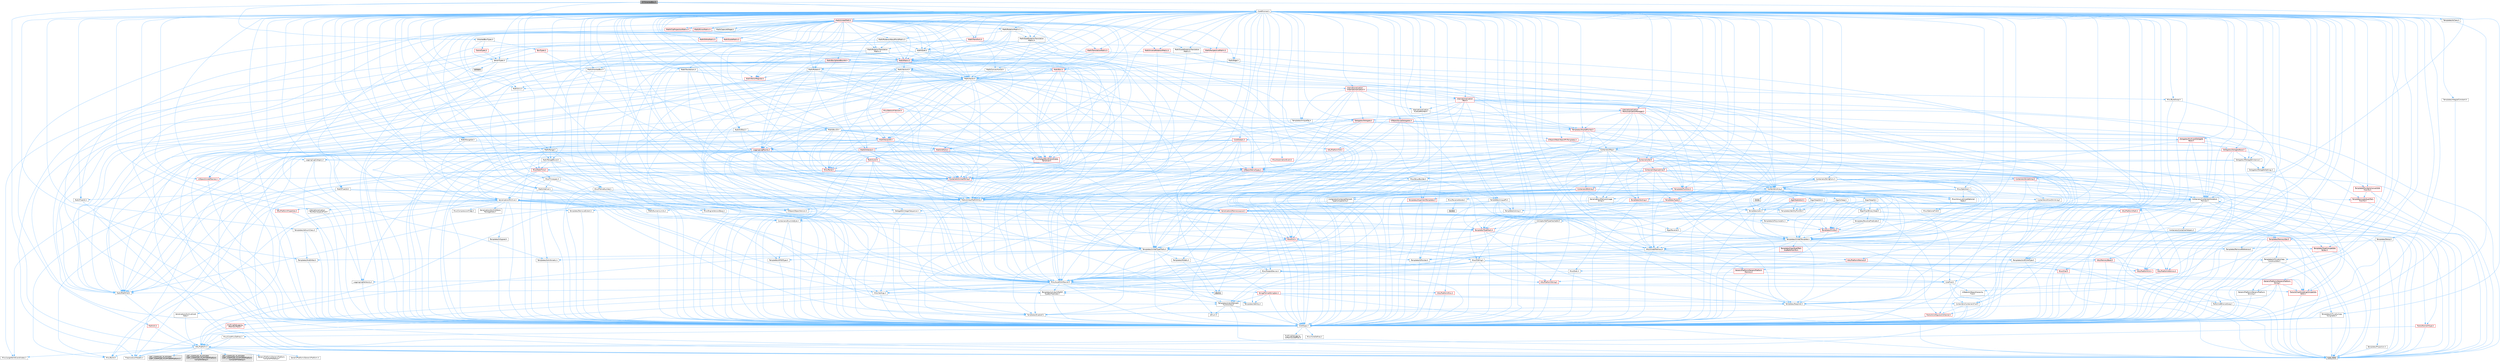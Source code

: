 digraph "DiTOrientedBox.h"
{
 // INTERACTIVE_SVG=YES
 // LATEX_PDF_SIZE
  bgcolor="transparent";
  edge [fontname=Helvetica,fontsize=10,labelfontname=Helvetica,labelfontsize=10];
  node [fontname=Helvetica,fontsize=10,shape=box,height=0.2,width=0.4];
  Node1 [id="Node000001",label="DiTOrientedBox.h",height=0.2,width=0.4,color="gray40", fillcolor="grey60", style="filled", fontcolor="black",tooltip=" "];
  Node1 -> Node2 [id="edge1_Node000001_Node000002",color="steelblue1",style="solid",tooltip=" "];
  Node2 [id="Node000002",label="Containers/Array.h",height=0.2,width=0.4,color="grey40", fillcolor="white", style="filled",URL="$df/dd0/Array_8h.html",tooltip=" "];
  Node2 -> Node3 [id="edge2_Node000002_Node000003",color="steelblue1",style="solid",tooltip=" "];
  Node3 [id="Node000003",label="CoreTypes.h",height=0.2,width=0.4,color="grey40", fillcolor="white", style="filled",URL="$dc/dec/CoreTypes_8h.html",tooltip=" "];
  Node3 -> Node4 [id="edge3_Node000003_Node000004",color="steelblue1",style="solid",tooltip=" "];
  Node4 [id="Node000004",label="HAL/Platform.h",height=0.2,width=0.4,color="grey40", fillcolor="white", style="filled",URL="$d9/dd0/Platform_8h.html",tooltip=" "];
  Node4 -> Node5 [id="edge4_Node000004_Node000005",color="steelblue1",style="solid",tooltip=" "];
  Node5 [id="Node000005",label="Misc/Build.h",height=0.2,width=0.4,color="grey40", fillcolor="white", style="filled",URL="$d3/dbb/Build_8h.html",tooltip=" "];
  Node4 -> Node6 [id="edge5_Node000004_Node000006",color="steelblue1",style="solid",tooltip=" "];
  Node6 [id="Node000006",label="Misc/LargeWorldCoordinates.h",height=0.2,width=0.4,color="grey40", fillcolor="white", style="filled",URL="$d2/dcb/LargeWorldCoordinates_8h.html",tooltip=" "];
  Node4 -> Node7 [id="edge6_Node000004_Node000007",color="steelblue1",style="solid",tooltip=" "];
  Node7 [id="Node000007",label="type_traits",height=0.2,width=0.4,color="grey60", fillcolor="#E0E0E0", style="filled",tooltip=" "];
  Node4 -> Node8 [id="edge7_Node000004_Node000008",color="steelblue1",style="solid",tooltip=" "];
  Node8 [id="Node000008",label="PreprocessorHelpers.h",height=0.2,width=0.4,color="grey40", fillcolor="white", style="filled",URL="$db/ddb/PreprocessorHelpers_8h.html",tooltip=" "];
  Node4 -> Node9 [id="edge8_Node000004_Node000009",color="steelblue1",style="solid",tooltip=" "];
  Node9 [id="Node000009",label="UBT_COMPILED_PLATFORM\l/UBT_COMPILED_PLATFORMPlatform\lCompilerPreSetup.h",height=0.2,width=0.4,color="grey60", fillcolor="#E0E0E0", style="filled",tooltip=" "];
  Node4 -> Node10 [id="edge9_Node000004_Node000010",color="steelblue1",style="solid",tooltip=" "];
  Node10 [id="Node000010",label="GenericPlatform/GenericPlatform\lCompilerPreSetup.h",height=0.2,width=0.4,color="grey40", fillcolor="white", style="filled",URL="$d9/dc8/GenericPlatformCompilerPreSetup_8h.html",tooltip=" "];
  Node4 -> Node11 [id="edge10_Node000004_Node000011",color="steelblue1",style="solid",tooltip=" "];
  Node11 [id="Node000011",label="GenericPlatform/GenericPlatform.h",height=0.2,width=0.4,color="grey40", fillcolor="white", style="filled",URL="$d6/d84/GenericPlatform_8h.html",tooltip=" "];
  Node4 -> Node12 [id="edge11_Node000004_Node000012",color="steelblue1",style="solid",tooltip=" "];
  Node12 [id="Node000012",label="UBT_COMPILED_PLATFORM\l/UBT_COMPILED_PLATFORMPlatform.h",height=0.2,width=0.4,color="grey60", fillcolor="#E0E0E0", style="filled",tooltip=" "];
  Node4 -> Node13 [id="edge12_Node000004_Node000013",color="steelblue1",style="solid",tooltip=" "];
  Node13 [id="Node000013",label="UBT_COMPILED_PLATFORM\l/UBT_COMPILED_PLATFORMPlatform\lCompilerSetup.h",height=0.2,width=0.4,color="grey60", fillcolor="#E0E0E0", style="filled",tooltip=" "];
  Node3 -> Node14 [id="edge13_Node000003_Node000014",color="steelblue1",style="solid",tooltip=" "];
  Node14 [id="Node000014",label="ProfilingDebugging\l/UMemoryDefines.h",height=0.2,width=0.4,color="grey40", fillcolor="white", style="filled",URL="$d2/da2/UMemoryDefines_8h.html",tooltip=" "];
  Node3 -> Node15 [id="edge14_Node000003_Node000015",color="steelblue1",style="solid",tooltip=" "];
  Node15 [id="Node000015",label="Misc/CoreMiscDefines.h",height=0.2,width=0.4,color="grey40", fillcolor="white", style="filled",URL="$da/d38/CoreMiscDefines_8h.html",tooltip=" "];
  Node15 -> Node4 [id="edge15_Node000015_Node000004",color="steelblue1",style="solid",tooltip=" "];
  Node15 -> Node8 [id="edge16_Node000015_Node000008",color="steelblue1",style="solid",tooltip=" "];
  Node3 -> Node16 [id="edge17_Node000003_Node000016",color="steelblue1",style="solid",tooltip=" "];
  Node16 [id="Node000016",label="Misc/CoreDefines.h",height=0.2,width=0.4,color="grey40", fillcolor="white", style="filled",URL="$d3/dd2/CoreDefines_8h.html",tooltip=" "];
  Node2 -> Node17 [id="edge18_Node000002_Node000017",color="steelblue1",style="solid",tooltip=" "];
  Node17 [id="Node000017",label="Misc/AssertionMacros.h",height=0.2,width=0.4,color="grey40", fillcolor="white", style="filled",URL="$d0/dfa/AssertionMacros_8h.html",tooltip=" "];
  Node17 -> Node3 [id="edge19_Node000017_Node000003",color="steelblue1",style="solid",tooltip=" "];
  Node17 -> Node4 [id="edge20_Node000017_Node000004",color="steelblue1",style="solid",tooltip=" "];
  Node17 -> Node18 [id="edge21_Node000017_Node000018",color="steelblue1",style="solid",tooltip=" "];
  Node18 [id="Node000018",label="HAL/PlatformMisc.h",height=0.2,width=0.4,color="red", fillcolor="#FFF0F0", style="filled",URL="$d0/df5/PlatformMisc_8h.html",tooltip=" "];
  Node18 -> Node3 [id="edge22_Node000018_Node000003",color="steelblue1",style="solid",tooltip=" "];
  Node17 -> Node8 [id="edge23_Node000017_Node000008",color="steelblue1",style="solid",tooltip=" "];
  Node17 -> Node54 [id="edge24_Node000017_Node000054",color="steelblue1",style="solid",tooltip=" "];
  Node54 [id="Node000054",label="Templates/EnableIf.h",height=0.2,width=0.4,color="grey40", fillcolor="white", style="filled",URL="$d7/d60/EnableIf_8h.html",tooltip=" "];
  Node54 -> Node3 [id="edge25_Node000054_Node000003",color="steelblue1",style="solid",tooltip=" "];
  Node17 -> Node55 [id="edge26_Node000017_Node000055",color="steelblue1",style="solid",tooltip=" "];
  Node55 [id="Node000055",label="Templates/IsArrayOrRefOf\lTypeByPredicate.h",height=0.2,width=0.4,color="grey40", fillcolor="white", style="filled",URL="$d6/da1/IsArrayOrRefOfTypeByPredicate_8h.html",tooltip=" "];
  Node55 -> Node3 [id="edge27_Node000055_Node000003",color="steelblue1",style="solid",tooltip=" "];
  Node17 -> Node56 [id="edge28_Node000017_Node000056",color="steelblue1",style="solid",tooltip=" "];
  Node56 [id="Node000056",label="Templates/IsValidVariadic\lFunctionArg.h",height=0.2,width=0.4,color="grey40", fillcolor="white", style="filled",URL="$d0/dc8/IsValidVariadicFunctionArg_8h.html",tooltip=" "];
  Node56 -> Node3 [id="edge29_Node000056_Node000003",color="steelblue1",style="solid",tooltip=" "];
  Node56 -> Node57 [id="edge30_Node000056_Node000057",color="steelblue1",style="solid",tooltip=" "];
  Node57 [id="Node000057",label="IsEnum.h",height=0.2,width=0.4,color="grey40", fillcolor="white", style="filled",URL="$d4/de5/IsEnum_8h.html",tooltip=" "];
  Node56 -> Node7 [id="edge31_Node000056_Node000007",color="steelblue1",style="solid",tooltip=" "];
  Node17 -> Node58 [id="edge32_Node000017_Node000058",color="steelblue1",style="solid",tooltip=" "];
  Node58 [id="Node000058",label="Traits/IsCharEncodingCompatible\lWith.h",height=0.2,width=0.4,color="red", fillcolor="#FFF0F0", style="filled",URL="$df/dd1/IsCharEncodingCompatibleWith_8h.html",tooltip=" "];
  Node58 -> Node7 [id="edge33_Node000058_Node000007",color="steelblue1",style="solid",tooltip=" "];
  Node17 -> Node60 [id="edge34_Node000017_Node000060",color="steelblue1",style="solid",tooltip=" "];
  Node60 [id="Node000060",label="Misc/VarArgs.h",height=0.2,width=0.4,color="grey40", fillcolor="white", style="filled",URL="$d5/d6f/VarArgs_8h.html",tooltip=" "];
  Node60 -> Node3 [id="edge35_Node000060_Node000003",color="steelblue1",style="solid",tooltip=" "];
  Node17 -> Node61 [id="edge36_Node000017_Node000061",color="steelblue1",style="solid",tooltip=" "];
  Node61 [id="Node000061",label="String/FormatStringSan.h",height=0.2,width=0.4,color="red", fillcolor="#FFF0F0", style="filled",URL="$d3/d8b/FormatStringSan_8h.html",tooltip=" "];
  Node61 -> Node7 [id="edge37_Node000061_Node000007",color="steelblue1",style="solid",tooltip=" "];
  Node61 -> Node3 [id="edge38_Node000061_Node000003",color="steelblue1",style="solid",tooltip=" "];
  Node61 -> Node62 [id="edge39_Node000061_Node000062",color="steelblue1",style="solid",tooltip=" "];
  Node62 [id="Node000062",label="Templates/Requires.h",height=0.2,width=0.4,color="grey40", fillcolor="white", style="filled",URL="$dc/d96/Requires_8h.html",tooltip=" "];
  Node62 -> Node54 [id="edge40_Node000062_Node000054",color="steelblue1",style="solid",tooltip=" "];
  Node62 -> Node7 [id="edge41_Node000062_Node000007",color="steelblue1",style="solid",tooltip=" "];
  Node61 -> Node63 [id="edge42_Node000061_Node000063",color="steelblue1",style="solid",tooltip=" "];
  Node63 [id="Node000063",label="Templates/Identity.h",height=0.2,width=0.4,color="grey40", fillcolor="white", style="filled",URL="$d0/dd5/Identity_8h.html",tooltip=" "];
  Node61 -> Node56 [id="edge43_Node000061_Node000056",color="steelblue1",style="solid",tooltip=" "];
  Node61 -> Node26 [id="edge44_Node000061_Node000026",color="steelblue1",style="solid",tooltip=" "];
  Node26 [id="Node000026",label="Containers/ContainersFwd.h",height=0.2,width=0.4,color="grey40", fillcolor="white", style="filled",URL="$d4/d0a/ContainersFwd_8h.html",tooltip=" "];
  Node26 -> Node4 [id="edge45_Node000026_Node000004",color="steelblue1",style="solid",tooltip=" "];
  Node26 -> Node3 [id="edge46_Node000026_Node000003",color="steelblue1",style="solid",tooltip=" "];
  Node26 -> Node23 [id="edge47_Node000026_Node000023",color="steelblue1",style="solid",tooltip=" "];
  Node23 [id="Node000023",label="Traits/IsContiguousContainer.h",height=0.2,width=0.4,color="red", fillcolor="#FFF0F0", style="filled",URL="$d5/d3c/IsContiguousContainer_8h.html",tooltip=" "];
  Node23 -> Node3 [id="edge48_Node000023_Node000003",color="steelblue1",style="solid",tooltip=" "];
  Node17 -> Node67 [id="edge49_Node000017_Node000067",color="steelblue1",style="solid",tooltip=" "];
  Node67 [id="Node000067",label="atomic",height=0.2,width=0.4,color="grey60", fillcolor="#E0E0E0", style="filled",tooltip=" "];
  Node2 -> Node68 [id="edge50_Node000002_Node000068",color="steelblue1",style="solid",tooltip=" "];
  Node68 [id="Node000068",label="Misc/IntrusiveUnsetOptional\lState.h",height=0.2,width=0.4,color="grey40", fillcolor="white", style="filled",URL="$d2/d0a/IntrusiveUnsetOptionalState_8h.html",tooltip=" "];
  Node68 -> Node69 [id="edge51_Node000068_Node000069",color="steelblue1",style="solid",tooltip=" "];
  Node69 [id="Node000069",label="Misc/OptionalFwd.h",height=0.2,width=0.4,color="grey40", fillcolor="white", style="filled",URL="$dc/d50/OptionalFwd_8h.html",tooltip=" "];
  Node2 -> Node70 [id="edge52_Node000002_Node000070",color="steelblue1",style="solid",tooltip=" "];
  Node70 [id="Node000070",label="Misc/ReverseIterate.h",height=0.2,width=0.4,color="grey40", fillcolor="white", style="filled",URL="$db/de3/ReverseIterate_8h.html",tooltip=" "];
  Node70 -> Node4 [id="edge53_Node000070_Node000004",color="steelblue1",style="solid",tooltip=" "];
  Node70 -> Node71 [id="edge54_Node000070_Node000071",color="steelblue1",style="solid",tooltip=" "];
  Node71 [id="Node000071",label="iterator",height=0.2,width=0.4,color="grey60", fillcolor="#E0E0E0", style="filled",tooltip=" "];
  Node2 -> Node72 [id="edge55_Node000002_Node000072",color="steelblue1",style="solid",tooltip=" "];
  Node72 [id="Node000072",label="HAL/UnrealMemory.h",height=0.2,width=0.4,color="grey40", fillcolor="white", style="filled",URL="$d9/d96/UnrealMemory_8h.html",tooltip=" "];
  Node72 -> Node3 [id="edge56_Node000072_Node000003",color="steelblue1",style="solid",tooltip=" "];
  Node72 -> Node73 [id="edge57_Node000072_Node000073",color="steelblue1",style="solid",tooltip=" "];
  Node73 [id="Node000073",label="GenericPlatform/GenericPlatform\lMemory.h",height=0.2,width=0.4,color="red", fillcolor="#FFF0F0", style="filled",URL="$dd/d22/GenericPlatformMemory_8h.html",tooltip=" "];
  Node73 -> Node25 [id="edge58_Node000073_Node000025",color="steelblue1",style="solid",tooltip=" "];
  Node25 [id="Node000025",label="CoreFwd.h",height=0.2,width=0.4,color="grey40", fillcolor="white", style="filled",URL="$d1/d1e/CoreFwd_8h.html",tooltip=" "];
  Node25 -> Node3 [id="edge59_Node000025_Node000003",color="steelblue1",style="solid",tooltip=" "];
  Node25 -> Node26 [id="edge60_Node000025_Node000026",color="steelblue1",style="solid",tooltip=" "];
  Node25 -> Node27 [id="edge61_Node000025_Node000027",color="steelblue1",style="solid",tooltip=" "];
  Node27 [id="Node000027",label="Math/MathFwd.h",height=0.2,width=0.4,color="grey40", fillcolor="white", style="filled",URL="$d2/d10/MathFwd_8h.html",tooltip=" "];
  Node27 -> Node4 [id="edge62_Node000027_Node000004",color="steelblue1",style="solid",tooltip=" "];
  Node25 -> Node28 [id="edge63_Node000025_Node000028",color="steelblue1",style="solid",tooltip=" "];
  Node28 [id="Node000028",label="UObject/UObjectHierarchy\lFwd.h",height=0.2,width=0.4,color="grey40", fillcolor="white", style="filled",URL="$d3/d13/UObjectHierarchyFwd_8h.html",tooltip=" "];
  Node73 -> Node3 [id="edge64_Node000073_Node000003",color="steelblue1",style="solid",tooltip=" "];
  Node73 -> Node74 [id="edge65_Node000073_Node000074",color="steelblue1",style="solid",tooltip=" "];
  Node74 [id="Node000074",label="HAL/PlatformString.h",height=0.2,width=0.4,color="red", fillcolor="#FFF0F0", style="filled",URL="$db/db5/PlatformString_8h.html",tooltip=" "];
  Node74 -> Node3 [id="edge66_Node000074_Node000003",color="steelblue1",style="solid",tooltip=" "];
  Node72 -> Node76 [id="edge67_Node000072_Node000076",color="steelblue1",style="solid",tooltip=" "];
  Node76 [id="Node000076",label="HAL/MemoryBase.h",height=0.2,width=0.4,color="red", fillcolor="#FFF0F0", style="filled",URL="$d6/d9f/MemoryBase_8h.html",tooltip=" "];
  Node76 -> Node3 [id="edge68_Node000076_Node000003",color="steelblue1",style="solid",tooltip=" "];
  Node76 -> Node47 [id="edge69_Node000076_Node000047",color="steelblue1",style="solid",tooltip=" "];
  Node47 [id="Node000047",label="HAL/PlatformAtomics.h",height=0.2,width=0.4,color="red", fillcolor="#FFF0F0", style="filled",URL="$d3/d36/PlatformAtomics_8h.html",tooltip=" "];
  Node47 -> Node3 [id="edge70_Node000047_Node000003",color="steelblue1",style="solid",tooltip=" "];
  Node76 -> Node30 [id="edge71_Node000076_Node000030",color="steelblue1",style="solid",tooltip=" "];
  Node30 [id="Node000030",label="HAL/PlatformCrt.h",height=0.2,width=0.4,color="red", fillcolor="#FFF0F0", style="filled",URL="$d8/d75/PlatformCrt_8h.html",tooltip=" "];
  Node76 -> Node77 [id="edge72_Node000076_Node000077",color="steelblue1",style="solid",tooltip=" "];
  Node77 [id="Node000077",label="Misc/Exec.h",height=0.2,width=0.4,color="grey40", fillcolor="white", style="filled",URL="$de/ddb/Exec_8h.html",tooltip=" "];
  Node77 -> Node3 [id="edge73_Node000077_Node000003",color="steelblue1",style="solid",tooltip=" "];
  Node77 -> Node17 [id="edge74_Node000077_Node000017",color="steelblue1",style="solid",tooltip=" "];
  Node76 -> Node78 [id="edge75_Node000076_Node000078",color="steelblue1",style="solid",tooltip=" "];
  Node78 [id="Node000078",label="Misc/OutputDevice.h",height=0.2,width=0.4,color="grey40", fillcolor="white", style="filled",URL="$d7/d32/OutputDevice_8h.html",tooltip=" "];
  Node78 -> Node25 [id="edge76_Node000078_Node000025",color="steelblue1",style="solid",tooltip=" "];
  Node78 -> Node3 [id="edge77_Node000078_Node000003",color="steelblue1",style="solid",tooltip=" "];
  Node78 -> Node79 [id="edge78_Node000078_Node000079",color="steelblue1",style="solid",tooltip=" "];
  Node79 [id="Node000079",label="Logging/LogVerbosity.h",height=0.2,width=0.4,color="grey40", fillcolor="white", style="filled",URL="$d2/d8f/LogVerbosity_8h.html",tooltip=" "];
  Node79 -> Node3 [id="edge79_Node000079_Node000003",color="steelblue1",style="solid",tooltip=" "];
  Node78 -> Node60 [id="edge80_Node000078_Node000060",color="steelblue1",style="solid",tooltip=" "];
  Node78 -> Node55 [id="edge81_Node000078_Node000055",color="steelblue1",style="solid",tooltip=" "];
  Node78 -> Node56 [id="edge82_Node000078_Node000056",color="steelblue1",style="solid",tooltip=" "];
  Node78 -> Node58 [id="edge83_Node000078_Node000058",color="steelblue1",style="solid",tooltip=" "];
  Node72 -> Node89 [id="edge84_Node000072_Node000089",color="steelblue1",style="solid",tooltip=" "];
  Node89 [id="Node000089",label="HAL/PlatformMemory.h",height=0.2,width=0.4,color="red", fillcolor="#FFF0F0", style="filled",URL="$de/d68/PlatformMemory_8h.html",tooltip=" "];
  Node89 -> Node3 [id="edge85_Node000089_Node000003",color="steelblue1",style="solid",tooltip=" "];
  Node89 -> Node73 [id="edge86_Node000089_Node000073",color="steelblue1",style="solid",tooltip=" "];
  Node72 -> Node91 [id="edge87_Node000072_Node000091",color="steelblue1",style="solid",tooltip=" "];
  Node91 [id="Node000091",label="ProfilingDebugging\l/MemoryTrace.h",height=0.2,width=0.4,color="red", fillcolor="#FFF0F0", style="filled",URL="$da/dd7/MemoryTrace_8h.html",tooltip=" "];
  Node91 -> Node4 [id="edge88_Node000091_Node000004",color="steelblue1",style="solid",tooltip=" "];
  Node72 -> Node92 [id="edge89_Node000072_Node000092",color="steelblue1",style="solid",tooltip=" "];
  Node92 [id="Node000092",label="Templates/IsPointer.h",height=0.2,width=0.4,color="grey40", fillcolor="white", style="filled",URL="$d7/d05/IsPointer_8h.html",tooltip=" "];
  Node92 -> Node3 [id="edge90_Node000092_Node000003",color="steelblue1",style="solid",tooltip=" "];
  Node2 -> Node93 [id="edge91_Node000002_Node000093",color="steelblue1",style="solid",tooltip=" "];
  Node93 [id="Node000093",label="Templates/UnrealTypeTraits.h",height=0.2,width=0.4,color="grey40", fillcolor="white", style="filled",URL="$d2/d2d/UnrealTypeTraits_8h.html",tooltip=" "];
  Node93 -> Node3 [id="edge92_Node000093_Node000003",color="steelblue1",style="solid",tooltip=" "];
  Node93 -> Node92 [id="edge93_Node000093_Node000092",color="steelblue1",style="solid",tooltip=" "];
  Node93 -> Node17 [id="edge94_Node000093_Node000017",color="steelblue1",style="solid",tooltip=" "];
  Node93 -> Node85 [id="edge95_Node000093_Node000085",color="steelblue1",style="solid",tooltip=" "];
  Node85 [id="Node000085",label="Templates/AndOrNot.h",height=0.2,width=0.4,color="grey40", fillcolor="white", style="filled",URL="$db/d0a/AndOrNot_8h.html",tooltip=" "];
  Node85 -> Node3 [id="edge96_Node000085_Node000003",color="steelblue1",style="solid",tooltip=" "];
  Node93 -> Node54 [id="edge97_Node000093_Node000054",color="steelblue1",style="solid",tooltip=" "];
  Node93 -> Node94 [id="edge98_Node000093_Node000094",color="steelblue1",style="solid",tooltip=" "];
  Node94 [id="Node000094",label="Templates/IsArithmetic.h",height=0.2,width=0.4,color="grey40", fillcolor="white", style="filled",URL="$d2/d5d/IsArithmetic_8h.html",tooltip=" "];
  Node94 -> Node3 [id="edge99_Node000094_Node000003",color="steelblue1",style="solid",tooltip=" "];
  Node93 -> Node57 [id="edge100_Node000093_Node000057",color="steelblue1",style="solid",tooltip=" "];
  Node93 -> Node95 [id="edge101_Node000093_Node000095",color="steelblue1",style="solid",tooltip=" "];
  Node95 [id="Node000095",label="Templates/Models.h",height=0.2,width=0.4,color="grey40", fillcolor="white", style="filled",URL="$d3/d0c/Models_8h.html",tooltip=" "];
  Node95 -> Node63 [id="edge102_Node000095_Node000063",color="steelblue1",style="solid",tooltip=" "];
  Node93 -> Node96 [id="edge103_Node000093_Node000096",color="steelblue1",style="solid",tooltip=" "];
  Node96 [id="Node000096",label="Templates/IsPODType.h",height=0.2,width=0.4,color="grey40", fillcolor="white", style="filled",URL="$d7/db1/IsPODType_8h.html",tooltip=" "];
  Node96 -> Node3 [id="edge104_Node000096_Node000003",color="steelblue1",style="solid",tooltip=" "];
  Node93 -> Node97 [id="edge105_Node000093_Node000097",color="steelblue1",style="solid",tooltip=" "];
  Node97 [id="Node000097",label="Templates/IsUECoreType.h",height=0.2,width=0.4,color="grey40", fillcolor="white", style="filled",URL="$d1/db8/IsUECoreType_8h.html",tooltip=" "];
  Node97 -> Node3 [id="edge106_Node000097_Node000003",color="steelblue1",style="solid",tooltip=" "];
  Node97 -> Node7 [id="edge107_Node000097_Node000007",color="steelblue1",style="solid",tooltip=" "];
  Node93 -> Node86 [id="edge108_Node000093_Node000086",color="steelblue1",style="solid",tooltip=" "];
  Node86 [id="Node000086",label="Templates/IsTriviallyCopy\lConstructible.h",height=0.2,width=0.4,color="grey40", fillcolor="white", style="filled",URL="$d3/d78/IsTriviallyCopyConstructible_8h.html",tooltip=" "];
  Node86 -> Node3 [id="edge109_Node000086_Node000003",color="steelblue1",style="solid",tooltip=" "];
  Node86 -> Node7 [id="edge110_Node000086_Node000007",color="steelblue1",style="solid",tooltip=" "];
  Node2 -> Node98 [id="edge111_Node000002_Node000098",color="steelblue1",style="solid",tooltip=" "];
  Node98 [id="Node000098",label="Templates/UnrealTemplate.h",height=0.2,width=0.4,color="grey40", fillcolor="white", style="filled",URL="$d4/d24/UnrealTemplate_8h.html",tooltip=" "];
  Node98 -> Node3 [id="edge112_Node000098_Node000003",color="steelblue1",style="solid",tooltip=" "];
  Node98 -> Node92 [id="edge113_Node000098_Node000092",color="steelblue1",style="solid",tooltip=" "];
  Node98 -> Node72 [id="edge114_Node000098_Node000072",color="steelblue1",style="solid",tooltip=" "];
  Node98 -> Node99 [id="edge115_Node000098_Node000099",color="steelblue1",style="solid",tooltip=" "];
  Node99 [id="Node000099",label="Templates/CopyQualifiers\lAndRefsFromTo.h",height=0.2,width=0.4,color="red", fillcolor="#FFF0F0", style="filled",URL="$d3/db3/CopyQualifiersAndRefsFromTo_8h.html",tooltip=" "];
  Node98 -> Node93 [id="edge116_Node000098_Node000093",color="steelblue1",style="solid",tooltip=" "];
  Node98 -> Node101 [id="edge117_Node000098_Node000101",color="steelblue1",style="solid",tooltip=" "];
  Node101 [id="Node000101",label="Templates/RemoveReference.h",height=0.2,width=0.4,color="grey40", fillcolor="white", style="filled",URL="$da/dbe/RemoveReference_8h.html",tooltip=" "];
  Node101 -> Node3 [id="edge118_Node000101_Node000003",color="steelblue1",style="solid",tooltip=" "];
  Node98 -> Node62 [id="edge119_Node000098_Node000062",color="steelblue1",style="solid",tooltip=" "];
  Node98 -> Node102 [id="edge120_Node000098_Node000102",color="steelblue1",style="solid",tooltip=" "];
  Node102 [id="Node000102",label="Templates/TypeCompatible\lBytes.h",height=0.2,width=0.4,color="red", fillcolor="#FFF0F0", style="filled",URL="$df/d0a/TypeCompatibleBytes_8h.html",tooltip=" "];
  Node102 -> Node3 [id="edge121_Node000102_Node000003",color="steelblue1",style="solid",tooltip=" "];
  Node102 -> Node7 [id="edge122_Node000102_Node000007",color="steelblue1",style="solid",tooltip=" "];
  Node98 -> Node63 [id="edge123_Node000098_Node000063",color="steelblue1",style="solid",tooltip=" "];
  Node98 -> Node23 [id="edge124_Node000098_Node000023",color="steelblue1",style="solid",tooltip=" "];
  Node98 -> Node103 [id="edge125_Node000098_Node000103",color="steelblue1",style="solid",tooltip=" "];
  Node103 [id="Node000103",label="Traits/UseBitwiseSwap.h",height=0.2,width=0.4,color="grey40", fillcolor="white", style="filled",URL="$db/df3/UseBitwiseSwap_8h.html",tooltip=" "];
  Node103 -> Node3 [id="edge126_Node000103_Node000003",color="steelblue1",style="solid",tooltip=" "];
  Node103 -> Node7 [id="edge127_Node000103_Node000007",color="steelblue1",style="solid",tooltip=" "];
  Node98 -> Node7 [id="edge128_Node000098_Node000007",color="steelblue1",style="solid",tooltip=" "];
  Node2 -> Node104 [id="edge129_Node000002_Node000104",color="steelblue1",style="solid",tooltip=" "];
  Node104 [id="Node000104",label="Containers/AllowShrinking.h",height=0.2,width=0.4,color="grey40", fillcolor="white", style="filled",URL="$d7/d1a/AllowShrinking_8h.html",tooltip=" "];
  Node104 -> Node3 [id="edge130_Node000104_Node000003",color="steelblue1",style="solid",tooltip=" "];
  Node2 -> Node105 [id="edge131_Node000002_Node000105",color="steelblue1",style="solid",tooltip=" "];
  Node105 [id="Node000105",label="Containers/ContainerAllocation\lPolicies.h",height=0.2,width=0.4,color="grey40", fillcolor="white", style="filled",URL="$d7/dff/ContainerAllocationPolicies_8h.html",tooltip=" "];
  Node105 -> Node3 [id="edge132_Node000105_Node000003",color="steelblue1",style="solid",tooltip=" "];
  Node105 -> Node106 [id="edge133_Node000105_Node000106",color="steelblue1",style="solid",tooltip=" "];
  Node106 [id="Node000106",label="Containers/ContainerHelpers.h",height=0.2,width=0.4,color="grey40", fillcolor="white", style="filled",URL="$d7/d33/ContainerHelpers_8h.html",tooltip=" "];
  Node106 -> Node3 [id="edge134_Node000106_Node000003",color="steelblue1",style="solid",tooltip=" "];
  Node105 -> Node105 [id="edge135_Node000105_Node000105",color="steelblue1",style="solid",tooltip=" "];
  Node105 -> Node107 [id="edge136_Node000105_Node000107",color="steelblue1",style="solid",tooltip=" "];
  Node107 [id="Node000107",label="HAL/PlatformMath.h",height=0.2,width=0.4,color="red", fillcolor="#FFF0F0", style="filled",URL="$dc/d53/PlatformMath_8h.html",tooltip=" "];
  Node107 -> Node3 [id="edge137_Node000107_Node000003",color="steelblue1",style="solid",tooltip=" "];
  Node105 -> Node72 [id="edge138_Node000105_Node000072",color="steelblue1",style="solid",tooltip=" "];
  Node105 -> Node40 [id="edge139_Node000105_Node000040",color="steelblue1",style="solid",tooltip=" "];
  Node40 [id="Node000040",label="Math/NumericLimits.h",height=0.2,width=0.4,color="grey40", fillcolor="white", style="filled",URL="$df/d1b/NumericLimits_8h.html",tooltip=" "];
  Node40 -> Node3 [id="edge140_Node000040_Node000003",color="steelblue1",style="solid",tooltip=" "];
  Node105 -> Node17 [id="edge141_Node000105_Node000017",color="steelblue1",style="solid",tooltip=" "];
  Node105 -> Node115 [id="edge142_Node000105_Node000115",color="steelblue1",style="solid",tooltip=" "];
  Node115 [id="Node000115",label="Templates/IsPolymorphic.h",height=0.2,width=0.4,color="grey40", fillcolor="white", style="filled",URL="$dc/d20/IsPolymorphic_8h.html",tooltip=" "];
  Node105 -> Node116 [id="edge143_Node000105_Node000116",color="steelblue1",style="solid",tooltip=" "];
  Node116 [id="Node000116",label="Templates/MemoryOps.h",height=0.2,width=0.4,color="red", fillcolor="#FFF0F0", style="filled",URL="$db/dea/MemoryOps_8h.html",tooltip=" "];
  Node116 -> Node3 [id="edge144_Node000116_Node000003",color="steelblue1",style="solid",tooltip=" "];
  Node116 -> Node72 [id="edge145_Node000116_Node000072",color="steelblue1",style="solid",tooltip=" "];
  Node116 -> Node87 [id="edge146_Node000116_Node000087",color="steelblue1",style="solid",tooltip=" "];
  Node87 [id="Node000087",label="Templates/IsTriviallyCopy\lAssignable.h",height=0.2,width=0.4,color="grey40", fillcolor="white", style="filled",URL="$d2/df2/IsTriviallyCopyAssignable_8h.html",tooltip=" "];
  Node87 -> Node3 [id="edge147_Node000087_Node000003",color="steelblue1",style="solid",tooltip=" "];
  Node87 -> Node7 [id="edge148_Node000087_Node000007",color="steelblue1",style="solid",tooltip=" "];
  Node116 -> Node86 [id="edge149_Node000116_Node000086",color="steelblue1",style="solid",tooltip=" "];
  Node116 -> Node62 [id="edge150_Node000116_Node000062",color="steelblue1",style="solid",tooltip=" "];
  Node116 -> Node93 [id="edge151_Node000116_Node000093",color="steelblue1",style="solid",tooltip=" "];
  Node116 -> Node103 [id="edge152_Node000116_Node000103",color="steelblue1",style="solid",tooltip=" "];
  Node116 -> Node7 [id="edge153_Node000116_Node000007",color="steelblue1",style="solid",tooltip=" "];
  Node105 -> Node102 [id="edge154_Node000105_Node000102",color="steelblue1",style="solid",tooltip=" "];
  Node105 -> Node7 [id="edge155_Node000105_Node000007",color="steelblue1",style="solid",tooltip=" "];
  Node2 -> Node117 [id="edge156_Node000002_Node000117",color="steelblue1",style="solid",tooltip=" "];
  Node117 [id="Node000117",label="Containers/ContainerElement\lTypeCompatibility.h",height=0.2,width=0.4,color="grey40", fillcolor="white", style="filled",URL="$df/ddf/ContainerElementTypeCompatibility_8h.html",tooltip=" "];
  Node117 -> Node3 [id="edge157_Node000117_Node000003",color="steelblue1",style="solid",tooltip=" "];
  Node117 -> Node93 [id="edge158_Node000117_Node000093",color="steelblue1",style="solid",tooltip=" "];
  Node2 -> Node118 [id="edge159_Node000002_Node000118",color="steelblue1",style="solid",tooltip=" "];
  Node118 [id="Node000118",label="Serialization/Archive.h",height=0.2,width=0.4,color="grey40", fillcolor="white", style="filled",URL="$d7/d3b/Archive_8h.html",tooltip=" "];
  Node118 -> Node25 [id="edge160_Node000118_Node000025",color="steelblue1",style="solid",tooltip=" "];
  Node118 -> Node3 [id="edge161_Node000118_Node000003",color="steelblue1",style="solid",tooltip=" "];
  Node118 -> Node119 [id="edge162_Node000118_Node000119",color="steelblue1",style="solid",tooltip=" "];
  Node119 [id="Node000119",label="HAL/PlatformProperties.h",height=0.2,width=0.4,color="red", fillcolor="#FFF0F0", style="filled",URL="$d9/db0/PlatformProperties_8h.html",tooltip=" "];
  Node119 -> Node3 [id="edge163_Node000119_Node000003",color="steelblue1",style="solid",tooltip=" "];
  Node118 -> Node122 [id="edge164_Node000118_Node000122",color="steelblue1",style="solid",tooltip=" "];
  Node122 [id="Node000122",label="Internationalization\l/TextNamespaceFwd.h",height=0.2,width=0.4,color="grey40", fillcolor="white", style="filled",URL="$d8/d97/TextNamespaceFwd_8h.html",tooltip=" "];
  Node122 -> Node3 [id="edge165_Node000122_Node000003",color="steelblue1",style="solid",tooltip=" "];
  Node118 -> Node27 [id="edge166_Node000118_Node000027",color="steelblue1",style="solid",tooltip=" "];
  Node118 -> Node17 [id="edge167_Node000118_Node000017",color="steelblue1",style="solid",tooltip=" "];
  Node118 -> Node5 [id="edge168_Node000118_Node000005",color="steelblue1",style="solid",tooltip=" "];
  Node118 -> Node41 [id="edge169_Node000118_Node000041",color="steelblue1",style="solid",tooltip=" "];
  Node41 [id="Node000041",label="Misc/CompressionFlags.h",height=0.2,width=0.4,color="grey40", fillcolor="white", style="filled",URL="$d9/d76/CompressionFlags_8h.html",tooltip=" "];
  Node118 -> Node123 [id="edge170_Node000118_Node000123",color="steelblue1",style="solid",tooltip=" "];
  Node123 [id="Node000123",label="Misc/EngineVersionBase.h",height=0.2,width=0.4,color="grey40", fillcolor="white", style="filled",URL="$d5/d2b/EngineVersionBase_8h.html",tooltip=" "];
  Node123 -> Node3 [id="edge171_Node000123_Node000003",color="steelblue1",style="solid",tooltip=" "];
  Node118 -> Node60 [id="edge172_Node000118_Node000060",color="steelblue1",style="solid",tooltip=" "];
  Node118 -> Node124 [id="edge173_Node000118_Node000124",color="steelblue1",style="solid",tooltip=" "];
  Node124 [id="Node000124",label="Serialization/ArchiveCook\lData.h",height=0.2,width=0.4,color="grey40", fillcolor="white", style="filled",URL="$dc/db6/ArchiveCookData_8h.html",tooltip=" "];
  Node124 -> Node4 [id="edge174_Node000124_Node000004",color="steelblue1",style="solid",tooltip=" "];
  Node118 -> Node125 [id="edge175_Node000118_Node000125",color="steelblue1",style="solid",tooltip=" "];
  Node125 [id="Node000125",label="Serialization/ArchiveSave\lPackageData.h",height=0.2,width=0.4,color="grey40", fillcolor="white", style="filled",URL="$d1/d37/ArchiveSavePackageData_8h.html",tooltip=" "];
  Node118 -> Node54 [id="edge176_Node000118_Node000054",color="steelblue1",style="solid",tooltip=" "];
  Node118 -> Node55 [id="edge177_Node000118_Node000055",color="steelblue1",style="solid",tooltip=" "];
  Node118 -> Node126 [id="edge178_Node000118_Node000126",color="steelblue1",style="solid",tooltip=" "];
  Node126 [id="Node000126",label="Templates/IsEnumClass.h",height=0.2,width=0.4,color="grey40", fillcolor="white", style="filled",URL="$d7/d15/IsEnumClass_8h.html",tooltip=" "];
  Node126 -> Node3 [id="edge179_Node000126_Node000003",color="steelblue1",style="solid",tooltip=" "];
  Node126 -> Node85 [id="edge180_Node000126_Node000085",color="steelblue1",style="solid",tooltip=" "];
  Node118 -> Node112 [id="edge181_Node000118_Node000112",color="steelblue1",style="solid",tooltip=" "];
  Node112 [id="Node000112",label="Templates/IsSigned.h",height=0.2,width=0.4,color="grey40", fillcolor="white", style="filled",URL="$d8/dd8/IsSigned_8h.html",tooltip=" "];
  Node112 -> Node3 [id="edge182_Node000112_Node000003",color="steelblue1",style="solid",tooltip=" "];
  Node118 -> Node56 [id="edge183_Node000118_Node000056",color="steelblue1",style="solid",tooltip=" "];
  Node118 -> Node98 [id="edge184_Node000118_Node000098",color="steelblue1",style="solid",tooltip=" "];
  Node118 -> Node58 [id="edge185_Node000118_Node000058",color="steelblue1",style="solid",tooltip=" "];
  Node118 -> Node127 [id="edge186_Node000118_Node000127",color="steelblue1",style="solid",tooltip=" "];
  Node127 [id="Node000127",label="UObject/ObjectVersion.h",height=0.2,width=0.4,color="grey40", fillcolor="white", style="filled",URL="$da/d63/ObjectVersion_8h.html",tooltip=" "];
  Node127 -> Node3 [id="edge187_Node000127_Node000003",color="steelblue1",style="solid",tooltip=" "];
  Node2 -> Node128 [id="edge188_Node000002_Node000128",color="steelblue1",style="solid",tooltip=" "];
  Node128 [id="Node000128",label="Serialization/MemoryImage\lWriter.h",height=0.2,width=0.4,color="grey40", fillcolor="white", style="filled",URL="$d0/d08/MemoryImageWriter_8h.html",tooltip=" "];
  Node128 -> Node3 [id="edge189_Node000128_Node000003",color="steelblue1",style="solid",tooltip=" "];
  Node128 -> Node129 [id="edge190_Node000128_Node000129",color="steelblue1",style="solid",tooltip=" "];
  Node129 [id="Node000129",label="Serialization/MemoryLayout.h",height=0.2,width=0.4,color="red", fillcolor="#FFF0F0", style="filled",URL="$d7/d66/MemoryLayout_8h.html",tooltip=" "];
  Node129 -> Node132 [id="edge191_Node000129_Node000132",color="steelblue1",style="solid",tooltip=" "];
  Node132 [id="Node000132",label="Containers/EnumAsByte.h",height=0.2,width=0.4,color="grey40", fillcolor="white", style="filled",URL="$d6/d9a/EnumAsByte_8h.html",tooltip=" "];
  Node132 -> Node3 [id="edge192_Node000132_Node000003",color="steelblue1",style="solid",tooltip=" "];
  Node132 -> Node96 [id="edge193_Node000132_Node000096",color="steelblue1",style="solid",tooltip=" "];
  Node132 -> Node133 [id="edge194_Node000132_Node000133",color="steelblue1",style="solid",tooltip=" "];
  Node133 [id="Node000133",label="Templates/TypeHash.h",height=0.2,width=0.4,color="red", fillcolor="#FFF0F0", style="filled",URL="$d1/d62/TypeHash_8h.html",tooltip=" "];
  Node133 -> Node3 [id="edge195_Node000133_Node000003",color="steelblue1",style="solid",tooltip=" "];
  Node133 -> Node62 [id="edge196_Node000133_Node000062",color="steelblue1",style="solid",tooltip=" "];
  Node133 -> Node134 [id="edge197_Node000133_Node000134",color="steelblue1",style="solid",tooltip=" "];
  Node134 [id="Node000134",label="Misc/Crc.h",height=0.2,width=0.4,color="red", fillcolor="#FFF0F0", style="filled",URL="$d4/dd2/Crc_8h.html",tooltip=" "];
  Node134 -> Node3 [id="edge198_Node000134_Node000003",color="steelblue1",style="solid",tooltip=" "];
  Node134 -> Node74 [id="edge199_Node000134_Node000074",color="steelblue1",style="solid",tooltip=" "];
  Node134 -> Node17 [id="edge200_Node000134_Node000017",color="steelblue1",style="solid",tooltip=" "];
  Node134 -> Node135 [id="edge201_Node000134_Node000135",color="steelblue1",style="solid",tooltip=" "];
  Node135 [id="Node000135",label="Misc/CString.h",height=0.2,width=0.4,color="grey40", fillcolor="white", style="filled",URL="$d2/d49/CString_8h.html",tooltip=" "];
  Node135 -> Node3 [id="edge202_Node000135_Node000003",color="steelblue1",style="solid",tooltip=" "];
  Node135 -> Node30 [id="edge203_Node000135_Node000030",color="steelblue1",style="solid",tooltip=" "];
  Node135 -> Node74 [id="edge204_Node000135_Node000074",color="steelblue1",style="solid",tooltip=" "];
  Node135 -> Node17 [id="edge205_Node000135_Node000017",color="steelblue1",style="solid",tooltip=" "];
  Node135 -> Node136 [id="edge206_Node000135_Node000136",color="steelblue1",style="solid",tooltip=" "];
  Node136 [id="Node000136",label="Misc/Char.h",height=0.2,width=0.4,color="red", fillcolor="#FFF0F0", style="filled",URL="$d0/d58/Char_8h.html",tooltip=" "];
  Node136 -> Node3 [id="edge207_Node000136_Node000003",color="steelblue1",style="solid",tooltip=" "];
  Node136 -> Node7 [id="edge208_Node000136_Node000007",color="steelblue1",style="solid",tooltip=" "];
  Node135 -> Node60 [id="edge209_Node000135_Node000060",color="steelblue1",style="solid",tooltip=" "];
  Node135 -> Node55 [id="edge210_Node000135_Node000055",color="steelblue1",style="solid",tooltip=" "];
  Node135 -> Node56 [id="edge211_Node000135_Node000056",color="steelblue1",style="solid",tooltip=" "];
  Node135 -> Node58 [id="edge212_Node000135_Node000058",color="steelblue1",style="solid",tooltip=" "];
  Node134 -> Node136 [id="edge213_Node000134_Node000136",color="steelblue1",style="solid",tooltip=" "];
  Node134 -> Node93 [id="edge214_Node000134_Node000093",color="steelblue1",style="solid",tooltip=" "];
  Node133 -> Node7 [id="edge215_Node000133_Node000007",color="steelblue1",style="solid",tooltip=" "];
  Node129 -> Node72 [id="edge216_Node000129_Node000072",color="steelblue1",style="solid",tooltip=" "];
  Node129 -> Node54 [id="edge217_Node000129_Node000054",color="steelblue1",style="solid",tooltip=" "];
  Node129 -> Node115 [id="edge218_Node000129_Node000115",color="steelblue1",style="solid",tooltip=" "];
  Node129 -> Node95 [id="edge219_Node000129_Node000095",color="steelblue1",style="solid",tooltip=" "];
  Node129 -> Node98 [id="edge220_Node000129_Node000098",color="steelblue1",style="solid",tooltip=" "];
  Node2 -> Node142 [id="edge221_Node000002_Node000142",color="steelblue1",style="solid",tooltip=" "];
  Node142 [id="Node000142",label="Algo/Heapify.h",height=0.2,width=0.4,color="grey40", fillcolor="white", style="filled",URL="$d0/d2a/Heapify_8h.html",tooltip=" "];
  Node142 -> Node143 [id="edge222_Node000142_Node000143",color="steelblue1",style="solid",tooltip=" "];
  Node143 [id="Node000143",label="Algo/Impl/BinaryHeap.h",height=0.2,width=0.4,color="grey40", fillcolor="white", style="filled",URL="$d7/da3/Algo_2Impl_2BinaryHeap_8h.html",tooltip=" "];
  Node143 -> Node144 [id="edge223_Node000143_Node000144",color="steelblue1",style="solid",tooltip=" "];
  Node144 [id="Node000144",label="Templates/Invoke.h",height=0.2,width=0.4,color="red", fillcolor="#FFF0F0", style="filled",URL="$d7/deb/Invoke_8h.html",tooltip=" "];
  Node144 -> Node3 [id="edge224_Node000144_Node000003",color="steelblue1",style="solid",tooltip=" "];
  Node144 -> Node98 [id="edge225_Node000144_Node000098",color="steelblue1",style="solid",tooltip=" "];
  Node144 -> Node7 [id="edge226_Node000144_Node000007",color="steelblue1",style="solid",tooltip=" "];
  Node143 -> Node146 [id="edge227_Node000143_Node000146",color="steelblue1",style="solid",tooltip=" "];
  Node146 [id="Node000146",label="Templates/Projection.h",height=0.2,width=0.4,color="grey40", fillcolor="white", style="filled",URL="$d7/df0/Projection_8h.html",tooltip=" "];
  Node146 -> Node7 [id="edge228_Node000146_Node000007",color="steelblue1",style="solid",tooltip=" "];
  Node143 -> Node147 [id="edge229_Node000143_Node000147",color="steelblue1",style="solid",tooltip=" "];
  Node147 [id="Node000147",label="Templates/ReversePredicate.h",height=0.2,width=0.4,color="grey40", fillcolor="white", style="filled",URL="$d8/d28/ReversePredicate_8h.html",tooltip=" "];
  Node147 -> Node144 [id="edge230_Node000147_Node000144",color="steelblue1",style="solid",tooltip=" "];
  Node147 -> Node98 [id="edge231_Node000147_Node000098",color="steelblue1",style="solid",tooltip=" "];
  Node143 -> Node7 [id="edge232_Node000143_Node000007",color="steelblue1",style="solid",tooltip=" "];
  Node142 -> Node148 [id="edge233_Node000142_Node000148",color="steelblue1",style="solid",tooltip=" "];
  Node148 [id="Node000148",label="Templates/IdentityFunctor.h",height=0.2,width=0.4,color="grey40", fillcolor="white", style="filled",URL="$d7/d2e/IdentityFunctor_8h.html",tooltip=" "];
  Node148 -> Node4 [id="edge234_Node000148_Node000004",color="steelblue1",style="solid",tooltip=" "];
  Node142 -> Node144 [id="edge235_Node000142_Node000144",color="steelblue1",style="solid",tooltip=" "];
  Node142 -> Node149 [id="edge236_Node000142_Node000149",color="steelblue1",style="solid",tooltip=" "];
  Node149 [id="Node000149",label="Templates/Less.h",height=0.2,width=0.4,color="grey40", fillcolor="white", style="filled",URL="$de/dc8/Less_8h.html",tooltip=" "];
  Node149 -> Node3 [id="edge237_Node000149_Node000003",color="steelblue1",style="solid",tooltip=" "];
  Node149 -> Node98 [id="edge238_Node000149_Node000098",color="steelblue1",style="solid",tooltip=" "];
  Node142 -> Node98 [id="edge239_Node000142_Node000098",color="steelblue1",style="solid",tooltip=" "];
  Node2 -> Node150 [id="edge240_Node000002_Node000150",color="steelblue1",style="solid",tooltip=" "];
  Node150 [id="Node000150",label="Algo/HeapSort.h",height=0.2,width=0.4,color="grey40", fillcolor="white", style="filled",URL="$d3/d92/HeapSort_8h.html",tooltip=" "];
  Node150 -> Node143 [id="edge241_Node000150_Node000143",color="steelblue1",style="solid",tooltip=" "];
  Node150 -> Node148 [id="edge242_Node000150_Node000148",color="steelblue1",style="solid",tooltip=" "];
  Node150 -> Node149 [id="edge243_Node000150_Node000149",color="steelblue1",style="solid",tooltip=" "];
  Node150 -> Node98 [id="edge244_Node000150_Node000098",color="steelblue1",style="solid",tooltip=" "];
  Node2 -> Node151 [id="edge245_Node000002_Node000151",color="steelblue1",style="solid",tooltip=" "];
  Node151 [id="Node000151",label="Algo/IsHeap.h",height=0.2,width=0.4,color="grey40", fillcolor="white", style="filled",URL="$de/d32/IsHeap_8h.html",tooltip=" "];
  Node151 -> Node143 [id="edge246_Node000151_Node000143",color="steelblue1",style="solid",tooltip=" "];
  Node151 -> Node148 [id="edge247_Node000151_Node000148",color="steelblue1",style="solid",tooltip=" "];
  Node151 -> Node144 [id="edge248_Node000151_Node000144",color="steelblue1",style="solid",tooltip=" "];
  Node151 -> Node149 [id="edge249_Node000151_Node000149",color="steelblue1",style="solid",tooltip=" "];
  Node151 -> Node98 [id="edge250_Node000151_Node000098",color="steelblue1",style="solid",tooltip=" "];
  Node2 -> Node143 [id="edge251_Node000002_Node000143",color="steelblue1",style="solid",tooltip=" "];
  Node2 -> Node152 [id="edge252_Node000002_Node000152",color="steelblue1",style="solid",tooltip=" "];
  Node152 [id="Node000152",label="Algo/StableSort.h",height=0.2,width=0.4,color="red", fillcolor="#FFF0F0", style="filled",URL="$d7/d3c/StableSort_8h.html",tooltip=" "];
  Node152 -> Node148 [id="edge253_Node000152_Node000148",color="steelblue1",style="solid",tooltip=" "];
  Node152 -> Node144 [id="edge254_Node000152_Node000144",color="steelblue1",style="solid",tooltip=" "];
  Node152 -> Node149 [id="edge255_Node000152_Node000149",color="steelblue1",style="solid",tooltip=" "];
  Node152 -> Node98 [id="edge256_Node000152_Node000098",color="steelblue1",style="solid",tooltip=" "];
  Node2 -> Node155 [id="edge257_Node000002_Node000155",color="steelblue1",style="solid",tooltip=" "];
  Node155 [id="Node000155",label="Concepts/GetTypeHashable.h",height=0.2,width=0.4,color="grey40", fillcolor="white", style="filled",URL="$d3/da2/GetTypeHashable_8h.html",tooltip=" "];
  Node155 -> Node3 [id="edge258_Node000155_Node000003",color="steelblue1",style="solid",tooltip=" "];
  Node155 -> Node133 [id="edge259_Node000155_Node000133",color="steelblue1",style="solid",tooltip=" "];
  Node2 -> Node148 [id="edge260_Node000002_Node000148",color="steelblue1",style="solid",tooltip=" "];
  Node2 -> Node144 [id="edge261_Node000002_Node000144",color="steelblue1",style="solid",tooltip=" "];
  Node2 -> Node149 [id="edge262_Node000002_Node000149",color="steelblue1",style="solid",tooltip=" "];
  Node2 -> Node156 [id="edge263_Node000002_Node000156",color="steelblue1",style="solid",tooltip=" "];
  Node156 [id="Node000156",label="Templates/LosesQualifiers\lFromTo.h",height=0.2,width=0.4,color="red", fillcolor="#FFF0F0", style="filled",URL="$d2/db3/LosesQualifiersFromTo_8h.html",tooltip=" "];
  Node156 -> Node7 [id="edge264_Node000156_Node000007",color="steelblue1",style="solid",tooltip=" "];
  Node2 -> Node62 [id="edge265_Node000002_Node000062",color="steelblue1",style="solid",tooltip=" "];
  Node2 -> Node157 [id="edge266_Node000002_Node000157",color="steelblue1",style="solid",tooltip=" "];
  Node157 [id="Node000157",label="Templates/Sorting.h",height=0.2,width=0.4,color="red", fillcolor="#FFF0F0", style="filled",URL="$d3/d9e/Sorting_8h.html",tooltip=" "];
  Node157 -> Node3 [id="edge267_Node000157_Node000003",color="steelblue1",style="solid",tooltip=" "];
  Node157 -> Node107 [id="edge268_Node000157_Node000107",color="steelblue1",style="solid",tooltip=" "];
  Node157 -> Node149 [id="edge269_Node000157_Node000149",color="steelblue1",style="solid",tooltip=" "];
  Node2 -> Node161 [id="edge270_Node000002_Node000161",color="steelblue1",style="solid",tooltip=" "];
  Node161 [id="Node000161",label="Templates/AlignmentTemplates.h",height=0.2,width=0.4,color="red", fillcolor="#FFF0F0", style="filled",URL="$dd/d32/AlignmentTemplates_8h.html",tooltip=" "];
  Node161 -> Node3 [id="edge271_Node000161_Node000003",color="steelblue1",style="solid",tooltip=" "];
  Node161 -> Node92 [id="edge272_Node000161_Node000092",color="steelblue1",style="solid",tooltip=" "];
  Node2 -> Node21 [id="edge273_Node000002_Node000021",color="steelblue1",style="solid",tooltip=" "];
  Node21 [id="Node000021",label="Traits/ElementType.h",height=0.2,width=0.4,color="red", fillcolor="#FFF0F0", style="filled",URL="$d5/d4f/ElementType_8h.html",tooltip=" "];
  Node21 -> Node4 [id="edge274_Node000021_Node000004",color="steelblue1",style="solid",tooltip=" "];
  Node21 -> Node7 [id="edge275_Node000021_Node000007",color="steelblue1",style="solid",tooltip=" "];
  Node2 -> Node113 [id="edge276_Node000002_Node000113",color="steelblue1",style="solid",tooltip=" "];
  Node113 [id="Node000113",label="limits",height=0.2,width=0.4,color="grey60", fillcolor="#E0E0E0", style="filled",tooltip=" "];
  Node2 -> Node7 [id="edge277_Node000002_Node000007",color="steelblue1",style="solid",tooltip=" "];
  Node1 -> Node162 [id="edge278_Node000001_Node000162",color="steelblue1",style="solid",tooltip=" "];
  Node162 [id="Node000162",label="CoreMinimal.h",height=0.2,width=0.4,color="grey40", fillcolor="white", style="filled",URL="$d7/d67/CoreMinimal_8h.html",tooltip=" "];
  Node162 -> Node3 [id="edge279_Node000162_Node000003",color="steelblue1",style="solid",tooltip=" "];
  Node162 -> Node25 [id="edge280_Node000162_Node000025",color="steelblue1",style="solid",tooltip=" "];
  Node162 -> Node28 [id="edge281_Node000162_Node000028",color="steelblue1",style="solid",tooltip=" "];
  Node162 -> Node26 [id="edge282_Node000162_Node000026",color="steelblue1",style="solid",tooltip=" "];
  Node162 -> Node60 [id="edge283_Node000162_Node000060",color="steelblue1",style="solid",tooltip=" "];
  Node162 -> Node79 [id="edge284_Node000162_Node000079",color="steelblue1",style="solid",tooltip=" "];
  Node162 -> Node78 [id="edge285_Node000162_Node000078",color="steelblue1",style="solid",tooltip=" "];
  Node162 -> Node30 [id="edge286_Node000162_Node000030",color="steelblue1",style="solid",tooltip=" "];
  Node162 -> Node18 [id="edge287_Node000162_Node000018",color="steelblue1",style="solid",tooltip=" "];
  Node162 -> Node17 [id="edge288_Node000162_Node000017",color="steelblue1",style="solid",tooltip=" "];
  Node162 -> Node92 [id="edge289_Node000162_Node000092",color="steelblue1",style="solid",tooltip=" "];
  Node162 -> Node89 [id="edge290_Node000162_Node000089",color="steelblue1",style="solid",tooltip=" "];
  Node162 -> Node47 [id="edge291_Node000162_Node000047",color="steelblue1",style="solid",tooltip=" "];
  Node162 -> Node77 [id="edge292_Node000162_Node000077",color="steelblue1",style="solid",tooltip=" "];
  Node162 -> Node76 [id="edge293_Node000162_Node000076",color="steelblue1",style="solid",tooltip=" "];
  Node162 -> Node72 [id="edge294_Node000162_Node000072",color="steelblue1",style="solid",tooltip=" "];
  Node162 -> Node94 [id="edge295_Node000162_Node000094",color="steelblue1",style="solid",tooltip=" "];
  Node162 -> Node85 [id="edge296_Node000162_Node000085",color="steelblue1",style="solid",tooltip=" "];
  Node162 -> Node96 [id="edge297_Node000162_Node000096",color="steelblue1",style="solid",tooltip=" "];
  Node162 -> Node97 [id="edge298_Node000162_Node000097",color="steelblue1",style="solid",tooltip=" "];
  Node162 -> Node86 [id="edge299_Node000162_Node000086",color="steelblue1",style="solid",tooltip=" "];
  Node162 -> Node93 [id="edge300_Node000162_Node000093",color="steelblue1",style="solid",tooltip=" "];
  Node162 -> Node54 [id="edge301_Node000162_Node000054",color="steelblue1",style="solid",tooltip=" "];
  Node162 -> Node101 [id="edge302_Node000162_Node000101",color="steelblue1",style="solid",tooltip=" "];
  Node162 -> Node163 [id="edge303_Node000162_Node000163",color="steelblue1",style="solid",tooltip=" "];
  Node163 [id="Node000163",label="Templates/IntegralConstant.h",height=0.2,width=0.4,color="grey40", fillcolor="white", style="filled",URL="$db/d1b/IntegralConstant_8h.html",tooltip=" "];
  Node163 -> Node3 [id="edge304_Node000163_Node000003",color="steelblue1",style="solid",tooltip=" "];
  Node162 -> Node164 [id="edge305_Node000162_Node000164",color="steelblue1",style="solid",tooltip=" "];
  Node164 [id="Node000164",label="Templates/IsClass.h",height=0.2,width=0.4,color="grey40", fillcolor="white", style="filled",URL="$db/dcb/IsClass_8h.html",tooltip=" "];
  Node164 -> Node3 [id="edge306_Node000164_Node000003",color="steelblue1",style="solid",tooltip=" "];
  Node162 -> Node102 [id="edge307_Node000162_Node000102",color="steelblue1",style="solid",tooltip=" "];
  Node162 -> Node23 [id="edge308_Node000162_Node000023",color="steelblue1",style="solid",tooltip=" "];
  Node162 -> Node98 [id="edge309_Node000162_Node000098",color="steelblue1",style="solid",tooltip=" "];
  Node162 -> Node40 [id="edge310_Node000162_Node000040",color="steelblue1",style="solid",tooltip=" "];
  Node162 -> Node107 [id="edge311_Node000162_Node000107",color="steelblue1",style="solid",tooltip=" "];
  Node162 -> Node87 [id="edge312_Node000162_Node000087",color="steelblue1",style="solid",tooltip=" "];
  Node162 -> Node116 [id="edge313_Node000162_Node000116",color="steelblue1",style="solid",tooltip=" "];
  Node162 -> Node105 [id="edge314_Node000162_Node000105",color="steelblue1",style="solid",tooltip=" "];
  Node162 -> Node126 [id="edge315_Node000162_Node000126",color="steelblue1",style="solid",tooltip=" "];
  Node162 -> Node119 [id="edge316_Node000162_Node000119",color="steelblue1",style="solid",tooltip=" "];
  Node162 -> Node123 [id="edge317_Node000162_Node000123",color="steelblue1",style="solid",tooltip=" "];
  Node162 -> Node122 [id="edge318_Node000162_Node000122",color="steelblue1",style="solid",tooltip=" "];
  Node162 -> Node118 [id="edge319_Node000162_Node000118",color="steelblue1",style="solid",tooltip=" "];
  Node162 -> Node149 [id="edge320_Node000162_Node000149",color="steelblue1",style="solid",tooltip=" "];
  Node162 -> Node157 [id="edge321_Node000162_Node000157",color="steelblue1",style="solid",tooltip=" "];
  Node162 -> Node136 [id="edge322_Node000162_Node000136",color="steelblue1",style="solid",tooltip=" "];
  Node162 -> Node165 [id="edge323_Node000162_Node000165",color="steelblue1",style="solid",tooltip=" "];
  Node165 [id="Node000165",label="GenericPlatform/GenericPlatform\lStricmp.h",height=0.2,width=0.4,color="grey40", fillcolor="white", style="filled",URL="$d2/d86/GenericPlatformStricmp_8h.html",tooltip=" "];
  Node165 -> Node3 [id="edge324_Node000165_Node000003",color="steelblue1",style="solid",tooltip=" "];
  Node162 -> Node166 [id="edge325_Node000162_Node000166",color="steelblue1",style="solid",tooltip=" "];
  Node166 [id="Node000166",label="GenericPlatform/GenericPlatform\lString.h",height=0.2,width=0.4,color="red", fillcolor="#FFF0F0", style="filled",URL="$dd/d20/GenericPlatformString_8h.html",tooltip=" "];
  Node166 -> Node3 [id="edge326_Node000166_Node000003",color="steelblue1",style="solid",tooltip=" "];
  Node166 -> Node165 [id="edge327_Node000166_Node000165",color="steelblue1",style="solid",tooltip=" "];
  Node166 -> Node54 [id="edge328_Node000166_Node000054",color="steelblue1",style="solid",tooltip=" "];
  Node166 -> Node58 [id="edge329_Node000166_Node000058",color="steelblue1",style="solid",tooltip=" "];
  Node166 -> Node7 [id="edge330_Node000166_Node000007",color="steelblue1",style="solid",tooltip=" "];
  Node162 -> Node74 [id="edge331_Node000162_Node000074",color="steelblue1",style="solid",tooltip=" "];
  Node162 -> Node135 [id="edge332_Node000162_Node000135",color="steelblue1",style="solid",tooltip=" "];
  Node162 -> Node134 [id="edge333_Node000162_Node000134",color="steelblue1",style="solid",tooltip=" "];
  Node162 -> Node160 [id="edge334_Node000162_Node000160",color="steelblue1",style="solid",tooltip=" "];
  Node160 [id="Node000160",label="Math/UnrealMathUtility.h",height=0.2,width=0.4,color="grey40", fillcolor="white", style="filled",URL="$db/db8/UnrealMathUtility_8h.html",tooltip=" "];
  Node160 -> Node3 [id="edge335_Node000160_Node000003",color="steelblue1",style="solid",tooltip=" "];
  Node160 -> Node17 [id="edge336_Node000160_Node000017",color="steelblue1",style="solid",tooltip=" "];
  Node160 -> Node107 [id="edge337_Node000160_Node000107",color="steelblue1",style="solid",tooltip=" "];
  Node160 -> Node27 [id="edge338_Node000160_Node000027",color="steelblue1",style="solid",tooltip=" "];
  Node160 -> Node63 [id="edge339_Node000160_Node000063",color="steelblue1",style="solid",tooltip=" "];
  Node160 -> Node62 [id="edge340_Node000160_Node000062",color="steelblue1",style="solid",tooltip=" "];
  Node162 -> Node169 [id="edge341_Node000162_Node000169",color="steelblue1",style="solid",tooltip=" "];
  Node169 [id="Node000169",label="Containers/UnrealString.h",height=0.2,width=0.4,color="red", fillcolor="#FFF0F0", style="filled",URL="$d5/dba/UnrealString_8h.html",tooltip=" "];
  Node162 -> Node2 [id="edge342_Node000162_Node000002",color="steelblue1",style="solid",tooltip=" "];
  Node162 -> Node173 [id="edge343_Node000162_Node000173",color="steelblue1",style="solid",tooltip=" "];
  Node173 [id="Node000173",label="Misc/FrameNumber.h",height=0.2,width=0.4,color="grey40", fillcolor="white", style="filled",URL="$dd/dbd/FrameNumber_8h.html",tooltip=" "];
  Node173 -> Node3 [id="edge344_Node000173_Node000003",color="steelblue1",style="solid",tooltip=" "];
  Node173 -> Node40 [id="edge345_Node000173_Node000040",color="steelblue1",style="solid",tooltip=" "];
  Node173 -> Node160 [id="edge346_Node000173_Node000160",color="steelblue1",style="solid",tooltip=" "];
  Node173 -> Node54 [id="edge347_Node000173_Node000054",color="steelblue1",style="solid",tooltip=" "];
  Node173 -> Node93 [id="edge348_Node000173_Node000093",color="steelblue1",style="solid",tooltip=" "];
  Node162 -> Node174 [id="edge349_Node000162_Node000174",color="steelblue1",style="solid",tooltip=" "];
  Node174 [id="Node000174",label="Misc/Timespan.h",height=0.2,width=0.4,color="grey40", fillcolor="white", style="filled",URL="$da/dd9/Timespan_8h.html",tooltip=" "];
  Node174 -> Node3 [id="edge350_Node000174_Node000003",color="steelblue1",style="solid",tooltip=" "];
  Node174 -> Node175 [id="edge351_Node000174_Node000175",color="steelblue1",style="solid",tooltip=" "];
  Node175 [id="Node000175",label="Math/Interval.h",height=0.2,width=0.4,color="grey40", fillcolor="white", style="filled",URL="$d1/d55/Interval_8h.html",tooltip=" "];
  Node175 -> Node3 [id="edge352_Node000175_Node000003",color="steelblue1",style="solid",tooltip=" "];
  Node175 -> Node94 [id="edge353_Node000175_Node000094",color="steelblue1",style="solid",tooltip=" "];
  Node175 -> Node93 [id="edge354_Node000175_Node000093",color="steelblue1",style="solid",tooltip=" "];
  Node175 -> Node40 [id="edge355_Node000175_Node000040",color="steelblue1",style="solid",tooltip=" "];
  Node175 -> Node160 [id="edge356_Node000175_Node000160",color="steelblue1",style="solid",tooltip=" "];
  Node174 -> Node160 [id="edge357_Node000174_Node000160",color="steelblue1",style="solid",tooltip=" "];
  Node174 -> Node17 [id="edge358_Node000174_Node000017",color="steelblue1",style="solid",tooltip=" "];
  Node162 -> Node176 [id="edge359_Node000162_Node000176",color="steelblue1",style="solid",tooltip=" "];
  Node176 [id="Node000176",label="Containers/StringConv.h",height=0.2,width=0.4,color="grey40", fillcolor="white", style="filled",URL="$d3/ddf/StringConv_8h.html",tooltip=" "];
  Node176 -> Node3 [id="edge360_Node000176_Node000003",color="steelblue1",style="solid",tooltip=" "];
  Node176 -> Node17 [id="edge361_Node000176_Node000017",color="steelblue1",style="solid",tooltip=" "];
  Node176 -> Node105 [id="edge362_Node000176_Node000105",color="steelblue1",style="solid",tooltip=" "];
  Node176 -> Node2 [id="edge363_Node000176_Node000002",color="steelblue1",style="solid",tooltip=" "];
  Node176 -> Node135 [id="edge364_Node000176_Node000135",color="steelblue1",style="solid",tooltip=" "];
  Node176 -> Node177 [id="edge365_Node000176_Node000177",color="steelblue1",style="solid",tooltip=" "];
  Node177 [id="Node000177",label="Templates/IsArray.h",height=0.2,width=0.4,color="grey40", fillcolor="white", style="filled",URL="$d8/d8d/IsArray_8h.html",tooltip=" "];
  Node177 -> Node3 [id="edge366_Node000177_Node000003",color="steelblue1",style="solid",tooltip=" "];
  Node176 -> Node98 [id="edge367_Node000176_Node000098",color="steelblue1",style="solid",tooltip=" "];
  Node176 -> Node93 [id="edge368_Node000176_Node000093",color="steelblue1",style="solid",tooltip=" "];
  Node176 -> Node21 [id="edge369_Node000176_Node000021",color="steelblue1",style="solid",tooltip=" "];
  Node176 -> Node58 [id="edge370_Node000176_Node000058",color="steelblue1",style="solid",tooltip=" "];
  Node176 -> Node23 [id="edge371_Node000176_Node000023",color="steelblue1",style="solid",tooltip=" "];
  Node176 -> Node7 [id="edge372_Node000176_Node000007",color="steelblue1",style="solid",tooltip=" "];
  Node162 -> Node178 [id="edge373_Node000162_Node000178",color="steelblue1",style="solid",tooltip=" "];
  Node178 [id="Node000178",label="UObject/UnrealNames.h",height=0.2,width=0.4,color="red", fillcolor="#FFF0F0", style="filled",URL="$d8/db1/UnrealNames_8h.html",tooltip=" "];
  Node178 -> Node3 [id="edge374_Node000178_Node000003",color="steelblue1",style="solid",tooltip=" "];
  Node162 -> Node180 [id="edge375_Node000162_Node000180",color="steelblue1",style="solid",tooltip=" "];
  Node180 [id="Node000180",label="UObject/NameTypes.h",height=0.2,width=0.4,color="red", fillcolor="#FFF0F0", style="filled",URL="$d6/d35/NameTypes_8h.html",tooltip=" "];
  Node180 -> Node3 [id="edge376_Node000180_Node000003",color="steelblue1",style="solid",tooltip=" "];
  Node180 -> Node17 [id="edge377_Node000180_Node000017",color="steelblue1",style="solid",tooltip=" "];
  Node180 -> Node72 [id="edge378_Node000180_Node000072",color="steelblue1",style="solid",tooltip=" "];
  Node180 -> Node93 [id="edge379_Node000180_Node000093",color="steelblue1",style="solid",tooltip=" "];
  Node180 -> Node98 [id="edge380_Node000180_Node000098",color="steelblue1",style="solid",tooltip=" "];
  Node180 -> Node169 [id="edge381_Node000180_Node000169",color="steelblue1",style="solid",tooltip=" "];
  Node180 -> Node176 [id="edge382_Node000180_Node000176",color="steelblue1",style="solid",tooltip=" "];
  Node180 -> Node178 [id="edge383_Node000180_Node000178",color="steelblue1",style="solid",tooltip=" "];
  Node180 -> Node129 [id="edge384_Node000180_Node000129",color="steelblue1",style="solid",tooltip=" "];
  Node180 -> Node68 [id="edge385_Node000180_Node000068",color="steelblue1",style="solid",tooltip=" "];
  Node162 -> Node188 [id="edge386_Node000162_Node000188",color="steelblue1",style="solid",tooltip=" "];
  Node188 [id="Node000188",label="Misc/Parse.h",height=0.2,width=0.4,color="red", fillcolor="#FFF0F0", style="filled",URL="$dc/d71/Parse_8h.html",tooltip=" "];
  Node188 -> Node169 [id="edge387_Node000188_Node000169",color="steelblue1",style="solid",tooltip=" "];
  Node188 -> Node3 [id="edge388_Node000188_Node000003",color="steelblue1",style="solid",tooltip=" "];
  Node188 -> Node30 [id="edge389_Node000188_Node000030",color="steelblue1",style="solid",tooltip=" "];
  Node188 -> Node5 [id="edge390_Node000188_Node000005",color="steelblue1",style="solid",tooltip=" "];
  Node188 -> Node189 [id="edge391_Node000188_Node000189",color="steelblue1",style="solid",tooltip=" "];
  Node189 [id="Node000189",label="Templates/Function.h",height=0.2,width=0.4,color="red", fillcolor="#FFF0F0", style="filled",URL="$df/df5/Function_8h.html",tooltip=" "];
  Node189 -> Node3 [id="edge392_Node000189_Node000003",color="steelblue1",style="solid",tooltip=" "];
  Node189 -> Node17 [id="edge393_Node000189_Node000017",color="steelblue1",style="solid",tooltip=" "];
  Node189 -> Node68 [id="edge394_Node000189_Node000068",color="steelblue1",style="solid",tooltip=" "];
  Node189 -> Node72 [id="edge395_Node000189_Node000072",color="steelblue1",style="solid",tooltip=" "];
  Node189 -> Node93 [id="edge396_Node000189_Node000093",color="steelblue1",style="solid",tooltip=" "];
  Node189 -> Node144 [id="edge397_Node000189_Node000144",color="steelblue1",style="solid",tooltip=" "];
  Node189 -> Node98 [id="edge398_Node000189_Node000098",color="steelblue1",style="solid",tooltip=" "];
  Node189 -> Node62 [id="edge399_Node000189_Node000062",color="steelblue1",style="solid",tooltip=" "];
  Node189 -> Node160 [id="edge400_Node000189_Node000160",color="steelblue1",style="solid",tooltip=" "];
  Node189 -> Node7 [id="edge401_Node000189_Node000007",color="steelblue1",style="solid",tooltip=" "];
  Node162 -> Node161 [id="edge402_Node000162_Node000161",color="steelblue1",style="solid",tooltip=" "];
  Node162 -> Node191 [id="edge403_Node000162_Node000191",color="steelblue1",style="solid",tooltip=" "];
  Node191 [id="Node000191",label="Misc/StructBuilder.h",height=0.2,width=0.4,color="grey40", fillcolor="white", style="filled",URL="$d9/db3/StructBuilder_8h.html",tooltip=" "];
  Node191 -> Node3 [id="edge404_Node000191_Node000003",color="steelblue1",style="solid",tooltip=" "];
  Node191 -> Node160 [id="edge405_Node000191_Node000160",color="steelblue1",style="solid",tooltip=" "];
  Node191 -> Node161 [id="edge406_Node000191_Node000161",color="steelblue1",style="solid",tooltip=" "];
  Node162 -> Node109 [id="edge407_Node000162_Node000109",color="steelblue1",style="solid",tooltip=" "];
  Node109 [id="Node000109",label="Templates/Decay.h",height=0.2,width=0.4,color="grey40", fillcolor="white", style="filled",URL="$dd/d0f/Decay_8h.html",tooltip=" "];
  Node109 -> Node3 [id="edge408_Node000109_Node000003",color="steelblue1",style="solid",tooltip=" "];
  Node109 -> Node101 [id="edge409_Node000109_Node000101",color="steelblue1",style="solid",tooltip=" "];
  Node109 -> Node7 [id="edge410_Node000109_Node000007",color="steelblue1",style="solid",tooltip=" "];
  Node162 -> Node192 [id="edge411_Node000162_Node000192",color="steelblue1",style="solid",tooltip=" "];
  Node192 [id="Node000192",label="Templates/PointerIsConvertible\lFromTo.h",height=0.2,width=0.4,color="red", fillcolor="#FFF0F0", style="filled",URL="$d6/d65/PointerIsConvertibleFromTo_8h.html",tooltip=" "];
  Node192 -> Node3 [id="edge412_Node000192_Node000003",color="steelblue1",style="solid",tooltip=" "];
  Node192 -> Node156 [id="edge413_Node000192_Node000156",color="steelblue1",style="solid",tooltip=" "];
  Node192 -> Node7 [id="edge414_Node000192_Node000007",color="steelblue1",style="solid",tooltip=" "];
  Node162 -> Node144 [id="edge415_Node000162_Node000144",color="steelblue1",style="solid",tooltip=" "];
  Node162 -> Node189 [id="edge416_Node000162_Node000189",color="steelblue1",style="solid",tooltip=" "];
  Node162 -> Node133 [id="edge417_Node000162_Node000133",color="steelblue1",style="solid",tooltip=" "];
  Node162 -> Node193 [id="edge418_Node000162_Node000193",color="steelblue1",style="solid",tooltip=" "];
  Node193 [id="Node000193",label="Containers/ScriptArray.h",height=0.2,width=0.4,color="red", fillcolor="#FFF0F0", style="filled",URL="$dc/daf/ScriptArray_8h.html",tooltip=" "];
  Node193 -> Node3 [id="edge419_Node000193_Node000003",color="steelblue1",style="solid",tooltip=" "];
  Node193 -> Node17 [id="edge420_Node000193_Node000017",color="steelblue1",style="solid",tooltip=" "];
  Node193 -> Node72 [id="edge421_Node000193_Node000072",color="steelblue1",style="solid",tooltip=" "];
  Node193 -> Node104 [id="edge422_Node000193_Node000104",color="steelblue1",style="solid",tooltip=" "];
  Node193 -> Node105 [id="edge423_Node000193_Node000105",color="steelblue1",style="solid",tooltip=" "];
  Node193 -> Node2 [id="edge424_Node000193_Node000002",color="steelblue1",style="solid",tooltip=" "];
  Node162 -> Node194 [id="edge425_Node000162_Node000194",color="steelblue1",style="solid",tooltip=" "];
  Node194 [id="Node000194",label="Containers/BitArray.h",height=0.2,width=0.4,color="red", fillcolor="#FFF0F0", style="filled",URL="$d1/de4/BitArray_8h.html",tooltip=" "];
  Node194 -> Node105 [id="edge426_Node000194_Node000105",color="steelblue1",style="solid",tooltip=" "];
  Node194 -> Node3 [id="edge427_Node000194_Node000003",color="steelblue1",style="solid",tooltip=" "];
  Node194 -> Node47 [id="edge428_Node000194_Node000047",color="steelblue1",style="solid",tooltip=" "];
  Node194 -> Node72 [id="edge429_Node000194_Node000072",color="steelblue1",style="solid",tooltip=" "];
  Node194 -> Node160 [id="edge430_Node000194_Node000160",color="steelblue1",style="solid",tooltip=" "];
  Node194 -> Node17 [id="edge431_Node000194_Node000017",color="steelblue1",style="solid",tooltip=" "];
  Node194 -> Node118 [id="edge432_Node000194_Node000118",color="steelblue1",style="solid",tooltip=" "];
  Node194 -> Node128 [id="edge433_Node000194_Node000128",color="steelblue1",style="solid",tooltip=" "];
  Node194 -> Node129 [id="edge434_Node000194_Node000129",color="steelblue1",style="solid",tooltip=" "];
  Node194 -> Node54 [id="edge435_Node000194_Node000054",color="steelblue1",style="solid",tooltip=" "];
  Node194 -> Node144 [id="edge436_Node000194_Node000144",color="steelblue1",style="solid",tooltip=" "];
  Node194 -> Node98 [id="edge437_Node000194_Node000098",color="steelblue1",style="solid",tooltip=" "];
  Node194 -> Node93 [id="edge438_Node000194_Node000093",color="steelblue1",style="solid",tooltip=" "];
  Node162 -> Node195 [id="edge439_Node000162_Node000195",color="steelblue1",style="solid",tooltip=" "];
  Node195 [id="Node000195",label="Containers/SparseArray.h",height=0.2,width=0.4,color="red", fillcolor="#FFF0F0", style="filled",URL="$d5/dbf/SparseArray_8h.html",tooltip=" "];
  Node195 -> Node3 [id="edge440_Node000195_Node000003",color="steelblue1",style="solid",tooltip=" "];
  Node195 -> Node17 [id="edge441_Node000195_Node000017",color="steelblue1",style="solid",tooltip=" "];
  Node195 -> Node72 [id="edge442_Node000195_Node000072",color="steelblue1",style="solid",tooltip=" "];
  Node195 -> Node93 [id="edge443_Node000195_Node000093",color="steelblue1",style="solid",tooltip=" "];
  Node195 -> Node98 [id="edge444_Node000195_Node000098",color="steelblue1",style="solid",tooltip=" "];
  Node195 -> Node105 [id="edge445_Node000195_Node000105",color="steelblue1",style="solid",tooltip=" "];
  Node195 -> Node149 [id="edge446_Node000195_Node000149",color="steelblue1",style="solid",tooltip=" "];
  Node195 -> Node2 [id="edge447_Node000195_Node000002",color="steelblue1",style="solid",tooltip=" "];
  Node195 -> Node160 [id="edge448_Node000195_Node000160",color="steelblue1",style="solid",tooltip=" "];
  Node195 -> Node193 [id="edge449_Node000195_Node000193",color="steelblue1",style="solid",tooltip=" "];
  Node195 -> Node194 [id="edge450_Node000195_Node000194",color="steelblue1",style="solid",tooltip=" "];
  Node195 -> Node128 [id="edge451_Node000195_Node000128",color="steelblue1",style="solid",tooltip=" "];
  Node195 -> Node169 [id="edge452_Node000195_Node000169",color="steelblue1",style="solid",tooltip=" "];
  Node195 -> Node68 [id="edge453_Node000195_Node000068",color="steelblue1",style="solid",tooltip=" "];
  Node162 -> Node211 [id="edge454_Node000162_Node000211",color="steelblue1",style="solid",tooltip=" "];
  Node211 [id="Node000211",label="Containers/Set.h",height=0.2,width=0.4,color="red", fillcolor="#FFF0F0", style="filled",URL="$d4/d45/Set_8h.html",tooltip=" "];
  Node211 -> Node105 [id="edge455_Node000211_Node000105",color="steelblue1",style="solid",tooltip=" "];
  Node211 -> Node117 [id="edge456_Node000211_Node000117",color="steelblue1",style="solid",tooltip=" "];
  Node211 -> Node195 [id="edge457_Node000211_Node000195",color="steelblue1",style="solid",tooltip=" "];
  Node211 -> Node26 [id="edge458_Node000211_Node000026",color="steelblue1",style="solid",tooltip=" "];
  Node211 -> Node160 [id="edge459_Node000211_Node000160",color="steelblue1",style="solid",tooltip=" "];
  Node211 -> Node17 [id="edge460_Node000211_Node000017",color="steelblue1",style="solid",tooltip=" "];
  Node211 -> Node191 [id="edge461_Node000211_Node000191",color="steelblue1",style="solid",tooltip=" "];
  Node211 -> Node128 [id="edge462_Node000211_Node000128",color="steelblue1",style="solid",tooltip=" "];
  Node211 -> Node189 [id="edge463_Node000211_Node000189",color="steelblue1",style="solid",tooltip=" "];
  Node211 -> Node157 [id="edge464_Node000211_Node000157",color="steelblue1",style="solid",tooltip=" "];
  Node211 -> Node133 [id="edge465_Node000211_Node000133",color="steelblue1",style="solid",tooltip=" "];
  Node211 -> Node98 [id="edge466_Node000211_Node000098",color="steelblue1",style="solid",tooltip=" "];
  Node211 -> Node7 [id="edge467_Node000211_Node000007",color="steelblue1",style="solid",tooltip=" "];
  Node162 -> Node214 [id="edge468_Node000162_Node000214",color="steelblue1",style="solid",tooltip=" "];
  Node214 [id="Node000214",label="Algo/Reverse.h",height=0.2,width=0.4,color="grey40", fillcolor="white", style="filled",URL="$d5/d93/Reverse_8h.html",tooltip=" "];
  Node214 -> Node3 [id="edge469_Node000214_Node000003",color="steelblue1",style="solid",tooltip=" "];
  Node214 -> Node98 [id="edge470_Node000214_Node000098",color="steelblue1",style="solid",tooltip=" "];
  Node162 -> Node215 [id="edge471_Node000162_Node000215",color="steelblue1",style="solid",tooltip=" "];
  Node215 [id="Node000215",label="Containers/Map.h",height=0.2,width=0.4,color="grey40", fillcolor="white", style="filled",URL="$df/d79/Map_8h.html",tooltip=" "];
  Node215 -> Node3 [id="edge472_Node000215_Node000003",color="steelblue1",style="solid",tooltip=" "];
  Node215 -> Node214 [id="edge473_Node000215_Node000214",color="steelblue1",style="solid",tooltip=" "];
  Node215 -> Node117 [id="edge474_Node000215_Node000117",color="steelblue1",style="solid",tooltip=" "];
  Node215 -> Node211 [id="edge475_Node000215_Node000211",color="steelblue1",style="solid",tooltip=" "];
  Node215 -> Node169 [id="edge476_Node000215_Node000169",color="steelblue1",style="solid",tooltip=" "];
  Node215 -> Node17 [id="edge477_Node000215_Node000017",color="steelblue1",style="solid",tooltip=" "];
  Node215 -> Node191 [id="edge478_Node000215_Node000191",color="steelblue1",style="solid",tooltip=" "];
  Node215 -> Node189 [id="edge479_Node000215_Node000189",color="steelblue1",style="solid",tooltip=" "];
  Node215 -> Node157 [id="edge480_Node000215_Node000157",color="steelblue1",style="solid",tooltip=" "];
  Node215 -> Node216 [id="edge481_Node000215_Node000216",color="steelblue1",style="solid",tooltip=" "];
  Node216 [id="Node000216",label="Templates/Tuple.h",height=0.2,width=0.4,color="red", fillcolor="#FFF0F0", style="filled",URL="$d2/d4f/Tuple_8h.html",tooltip=" "];
  Node216 -> Node3 [id="edge482_Node000216_Node000003",color="steelblue1",style="solid",tooltip=" "];
  Node216 -> Node98 [id="edge483_Node000216_Node000098",color="steelblue1",style="solid",tooltip=" "];
  Node216 -> Node217 [id="edge484_Node000216_Node000217",color="steelblue1",style="solid",tooltip=" "];
  Node217 [id="Node000217",label="Delegates/IntegerSequence.h",height=0.2,width=0.4,color="grey40", fillcolor="white", style="filled",URL="$d2/dcc/IntegerSequence_8h.html",tooltip=" "];
  Node217 -> Node3 [id="edge485_Node000217_Node000003",color="steelblue1",style="solid",tooltip=" "];
  Node216 -> Node144 [id="edge486_Node000216_Node000144",color="steelblue1",style="solid",tooltip=" "];
  Node216 -> Node129 [id="edge487_Node000216_Node000129",color="steelblue1",style="solid",tooltip=" "];
  Node216 -> Node62 [id="edge488_Node000216_Node000062",color="steelblue1",style="solid",tooltip=" "];
  Node216 -> Node133 [id="edge489_Node000216_Node000133",color="steelblue1",style="solid",tooltip=" "];
  Node216 -> Node7 [id="edge490_Node000216_Node000007",color="steelblue1",style="solid",tooltip=" "];
  Node215 -> Node98 [id="edge491_Node000215_Node000098",color="steelblue1",style="solid",tooltip=" "];
  Node215 -> Node93 [id="edge492_Node000215_Node000093",color="steelblue1",style="solid",tooltip=" "];
  Node215 -> Node7 [id="edge493_Node000215_Node000007",color="steelblue1",style="solid",tooltip=" "];
  Node162 -> Node219 [id="edge494_Node000162_Node000219",color="steelblue1",style="solid",tooltip=" "];
  Node219 [id="Node000219",label="Math/IntPoint.h",height=0.2,width=0.4,color="red", fillcolor="#FFF0F0", style="filled",URL="$d3/df7/IntPoint_8h.html",tooltip=" "];
  Node219 -> Node3 [id="edge495_Node000219_Node000003",color="steelblue1",style="solid",tooltip=" "];
  Node219 -> Node17 [id="edge496_Node000219_Node000017",color="steelblue1",style="solid",tooltip=" "];
  Node219 -> Node188 [id="edge497_Node000219_Node000188",color="steelblue1",style="solid",tooltip=" "];
  Node219 -> Node27 [id="edge498_Node000219_Node000027",color="steelblue1",style="solid",tooltip=" "];
  Node219 -> Node160 [id="edge499_Node000219_Node000160",color="steelblue1",style="solid",tooltip=" "];
  Node219 -> Node169 [id="edge500_Node000219_Node000169",color="steelblue1",style="solid",tooltip=" "];
  Node219 -> Node133 [id="edge501_Node000219_Node000133",color="steelblue1",style="solid",tooltip=" "];
  Node219 -> Node220 [id="edge502_Node000219_Node000220",color="steelblue1",style="solid",tooltip=" "];
  Node220 [id="Node000220",label="Misc/LargeWorldCoordinates\lSerializer.h",height=0.2,width=0.4,color="red", fillcolor="#FFF0F0", style="filled",URL="$d7/df9/LargeWorldCoordinatesSerializer_8h.html",tooltip=" "];
  Node220 -> Node180 [id="edge503_Node000220_Node000180",color="steelblue1",style="solid",tooltip=" "];
  Node220 -> Node127 [id="edge504_Node000220_Node000127",color="steelblue1",style="solid",tooltip=" "];
  Node162 -> Node221 [id="edge505_Node000162_Node000221",color="steelblue1",style="solid",tooltip=" "];
  Node221 [id="Node000221",label="Math/IntVector.h",height=0.2,width=0.4,color="red", fillcolor="#FFF0F0", style="filled",URL="$d7/d44/IntVector_8h.html",tooltip=" "];
  Node221 -> Node3 [id="edge506_Node000221_Node000003",color="steelblue1",style="solid",tooltip=" "];
  Node221 -> Node134 [id="edge507_Node000221_Node000134",color="steelblue1",style="solid",tooltip=" "];
  Node221 -> Node188 [id="edge508_Node000221_Node000188",color="steelblue1",style="solid",tooltip=" "];
  Node221 -> Node27 [id="edge509_Node000221_Node000027",color="steelblue1",style="solid",tooltip=" "];
  Node221 -> Node160 [id="edge510_Node000221_Node000160",color="steelblue1",style="solid",tooltip=" "];
  Node221 -> Node169 [id="edge511_Node000221_Node000169",color="steelblue1",style="solid",tooltip=" "];
  Node221 -> Node220 [id="edge512_Node000221_Node000220",color="steelblue1",style="solid",tooltip=" "];
  Node162 -> Node222 [id="edge513_Node000162_Node000222",color="steelblue1",style="solid",tooltip=" "];
  Node222 [id="Node000222",label="Logging/LogCategory.h",height=0.2,width=0.4,color="grey40", fillcolor="white", style="filled",URL="$d9/d36/LogCategory_8h.html",tooltip=" "];
  Node222 -> Node3 [id="edge514_Node000222_Node000003",color="steelblue1",style="solid",tooltip=" "];
  Node222 -> Node79 [id="edge515_Node000222_Node000079",color="steelblue1",style="solid",tooltip=" "];
  Node222 -> Node180 [id="edge516_Node000222_Node000180",color="steelblue1",style="solid",tooltip=" "];
  Node162 -> Node223 [id="edge517_Node000162_Node000223",color="steelblue1",style="solid",tooltip=" "];
  Node223 [id="Node000223",label="Logging/LogMacros.h",height=0.2,width=0.4,color="red", fillcolor="#FFF0F0", style="filled",URL="$d0/d16/LogMacros_8h.html",tooltip=" "];
  Node223 -> Node169 [id="edge518_Node000223_Node000169",color="steelblue1",style="solid",tooltip=" "];
  Node223 -> Node3 [id="edge519_Node000223_Node000003",color="steelblue1",style="solid",tooltip=" "];
  Node223 -> Node8 [id="edge520_Node000223_Node000008",color="steelblue1",style="solid",tooltip=" "];
  Node223 -> Node222 [id="edge521_Node000223_Node000222",color="steelblue1",style="solid",tooltip=" "];
  Node223 -> Node79 [id="edge522_Node000223_Node000079",color="steelblue1",style="solid",tooltip=" "];
  Node223 -> Node17 [id="edge523_Node000223_Node000017",color="steelblue1",style="solid",tooltip=" "];
  Node223 -> Node5 [id="edge524_Node000223_Node000005",color="steelblue1",style="solid",tooltip=" "];
  Node223 -> Node60 [id="edge525_Node000223_Node000060",color="steelblue1",style="solid",tooltip=" "];
  Node223 -> Node61 [id="edge526_Node000223_Node000061",color="steelblue1",style="solid",tooltip=" "];
  Node223 -> Node54 [id="edge527_Node000223_Node000054",color="steelblue1",style="solid",tooltip=" "];
  Node223 -> Node55 [id="edge528_Node000223_Node000055",color="steelblue1",style="solid",tooltip=" "];
  Node223 -> Node56 [id="edge529_Node000223_Node000056",color="steelblue1",style="solid",tooltip=" "];
  Node223 -> Node58 [id="edge530_Node000223_Node000058",color="steelblue1",style="solid",tooltip=" "];
  Node223 -> Node7 [id="edge531_Node000223_Node000007",color="steelblue1",style="solid",tooltip=" "];
  Node162 -> Node226 [id="edge532_Node000162_Node000226",color="steelblue1",style="solid",tooltip=" "];
  Node226 [id="Node000226",label="Math/Vector2D.h",height=0.2,width=0.4,color="red", fillcolor="#FFF0F0", style="filled",URL="$d3/db0/Vector2D_8h.html",tooltip=" "];
  Node226 -> Node3 [id="edge533_Node000226_Node000003",color="steelblue1",style="solid",tooltip=" "];
  Node226 -> Node27 [id="edge534_Node000226_Node000027",color="steelblue1",style="solid",tooltip=" "];
  Node226 -> Node17 [id="edge535_Node000226_Node000017",color="steelblue1",style="solid",tooltip=" "];
  Node226 -> Node134 [id="edge536_Node000226_Node000134",color="steelblue1",style="solid",tooltip=" "];
  Node226 -> Node160 [id="edge537_Node000226_Node000160",color="steelblue1",style="solid",tooltip=" "];
  Node226 -> Node169 [id="edge538_Node000226_Node000169",color="steelblue1",style="solid",tooltip=" "];
  Node226 -> Node188 [id="edge539_Node000226_Node000188",color="steelblue1",style="solid",tooltip=" "];
  Node226 -> Node220 [id="edge540_Node000226_Node000220",color="steelblue1",style="solid",tooltip=" "];
  Node226 -> Node219 [id="edge541_Node000226_Node000219",color="steelblue1",style="solid",tooltip=" "];
  Node226 -> Node223 [id="edge542_Node000226_Node000223",color="steelblue1",style="solid",tooltip=" "];
  Node226 -> Node7 [id="edge543_Node000226_Node000007",color="steelblue1",style="solid",tooltip=" "];
  Node162 -> Node230 [id="edge544_Node000162_Node000230",color="steelblue1",style="solid",tooltip=" "];
  Node230 [id="Node000230",label="Math/IntRect.h",height=0.2,width=0.4,color="grey40", fillcolor="white", style="filled",URL="$d7/d53/IntRect_8h.html",tooltip=" "];
  Node230 -> Node3 [id="edge545_Node000230_Node000003",color="steelblue1",style="solid",tooltip=" "];
  Node230 -> Node27 [id="edge546_Node000230_Node000027",color="steelblue1",style="solid",tooltip=" "];
  Node230 -> Node160 [id="edge547_Node000230_Node000160",color="steelblue1",style="solid",tooltip=" "];
  Node230 -> Node169 [id="edge548_Node000230_Node000169",color="steelblue1",style="solid",tooltip=" "];
  Node230 -> Node219 [id="edge549_Node000230_Node000219",color="steelblue1",style="solid",tooltip=" "];
  Node230 -> Node226 [id="edge550_Node000230_Node000226",color="steelblue1",style="solid",tooltip=" "];
  Node162 -> Node231 [id="edge551_Node000162_Node000231",color="steelblue1",style="solid",tooltip=" "];
  Node231 [id="Node000231",label="Misc/ByteSwap.h",height=0.2,width=0.4,color="grey40", fillcolor="white", style="filled",URL="$dc/dd7/ByteSwap_8h.html",tooltip=" "];
  Node231 -> Node3 [id="edge552_Node000231_Node000003",color="steelblue1",style="solid",tooltip=" "];
  Node231 -> Node30 [id="edge553_Node000231_Node000030",color="steelblue1",style="solid",tooltip=" "];
  Node162 -> Node132 [id="edge554_Node000162_Node000132",color="steelblue1",style="solid",tooltip=" "];
  Node162 -> Node232 [id="edge555_Node000162_Node000232",color="steelblue1",style="solid",tooltip=" "];
  Node232 [id="Node000232",label="HAL/PlatformTLS.h",height=0.2,width=0.4,color="red", fillcolor="#FFF0F0", style="filled",URL="$d0/def/PlatformTLS_8h.html",tooltip=" "];
  Node232 -> Node3 [id="edge556_Node000232_Node000003",color="steelblue1",style="solid",tooltip=" "];
  Node162 -> Node235 [id="edge557_Node000162_Node000235",color="steelblue1",style="solid",tooltip=" "];
  Node235 [id="Node000235",label="CoreGlobals.h",height=0.2,width=0.4,color="red", fillcolor="#FFF0F0", style="filled",URL="$d5/d8c/CoreGlobals_8h.html",tooltip=" "];
  Node235 -> Node169 [id="edge558_Node000235_Node000169",color="steelblue1",style="solid",tooltip=" "];
  Node235 -> Node3 [id="edge559_Node000235_Node000003",color="steelblue1",style="solid",tooltip=" "];
  Node235 -> Node232 [id="edge560_Node000235_Node000232",color="steelblue1",style="solid",tooltip=" "];
  Node235 -> Node223 [id="edge561_Node000235_Node000223",color="steelblue1",style="solid",tooltip=" "];
  Node235 -> Node5 [id="edge562_Node000235_Node000005",color="steelblue1",style="solid",tooltip=" "];
  Node235 -> Node78 [id="edge563_Node000235_Node000078",color="steelblue1",style="solid",tooltip=" "];
  Node235 -> Node180 [id="edge564_Node000235_Node000180",color="steelblue1",style="solid",tooltip=" "];
  Node235 -> Node67 [id="edge565_Node000235_Node000067",color="steelblue1",style="solid",tooltip=" "];
  Node162 -> Node236 [id="edge566_Node000162_Node000236",color="steelblue1",style="solid",tooltip=" "];
  Node236 [id="Node000236",label="Templates/SharedPointer.h",height=0.2,width=0.4,color="red", fillcolor="#FFF0F0", style="filled",URL="$d2/d17/SharedPointer_8h.html",tooltip=" "];
  Node236 -> Node3 [id="edge567_Node000236_Node000003",color="steelblue1",style="solid",tooltip=" "];
  Node236 -> Node68 [id="edge568_Node000236_Node000068",color="steelblue1",style="solid",tooltip=" "];
  Node236 -> Node192 [id="edge569_Node000236_Node000192",color="steelblue1",style="solid",tooltip=" "];
  Node236 -> Node17 [id="edge570_Node000236_Node000017",color="steelblue1",style="solid",tooltip=" "];
  Node236 -> Node72 [id="edge571_Node000236_Node000072",color="steelblue1",style="solid",tooltip=" "];
  Node236 -> Node2 [id="edge572_Node000236_Node000002",color="steelblue1",style="solid",tooltip=" "];
  Node236 -> Node215 [id="edge573_Node000236_Node000215",color="steelblue1",style="solid",tooltip=" "];
  Node236 -> Node235 [id="edge574_Node000236_Node000235",color="steelblue1",style="solid",tooltip=" "];
  Node162 -> Node241 [id="edge575_Node000162_Node000241",color="steelblue1",style="solid",tooltip=" "];
  Node241 [id="Node000241",label="Internationalization\l/CulturePointer.h",height=0.2,width=0.4,color="grey40", fillcolor="white", style="filled",URL="$d6/dbe/CulturePointer_8h.html",tooltip=" "];
  Node241 -> Node3 [id="edge576_Node000241_Node000003",color="steelblue1",style="solid",tooltip=" "];
  Node241 -> Node236 [id="edge577_Node000241_Node000236",color="steelblue1",style="solid",tooltip=" "];
  Node162 -> Node242 [id="edge578_Node000162_Node000242",color="steelblue1",style="solid",tooltip=" "];
  Node242 [id="Node000242",label="UObject/WeakObjectPtrTemplates.h",height=0.2,width=0.4,color="red", fillcolor="#FFF0F0", style="filled",URL="$d8/d3b/WeakObjectPtrTemplates_8h.html",tooltip=" "];
  Node242 -> Node3 [id="edge579_Node000242_Node000003",color="steelblue1",style="solid",tooltip=" "];
  Node242 -> Node156 [id="edge580_Node000242_Node000156",color="steelblue1",style="solid",tooltip=" "];
  Node242 -> Node62 [id="edge581_Node000242_Node000062",color="steelblue1",style="solid",tooltip=" "];
  Node242 -> Node215 [id="edge582_Node000242_Node000215",color="steelblue1",style="solid",tooltip=" "];
  Node242 -> Node7 [id="edge583_Node000242_Node000007",color="steelblue1",style="solid",tooltip=" "];
  Node162 -> Node245 [id="edge584_Node000162_Node000245",color="steelblue1",style="solid",tooltip=" "];
  Node245 [id="Node000245",label="Delegates/DelegateSettings.h",height=0.2,width=0.4,color="grey40", fillcolor="white", style="filled",URL="$d0/d97/DelegateSettings_8h.html",tooltip=" "];
  Node245 -> Node3 [id="edge585_Node000245_Node000003",color="steelblue1",style="solid",tooltip=" "];
  Node162 -> Node246 [id="edge586_Node000162_Node000246",color="steelblue1",style="solid",tooltip=" "];
  Node246 [id="Node000246",label="Delegates/IDelegateInstance.h",height=0.2,width=0.4,color="grey40", fillcolor="white", style="filled",URL="$d2/d10/IDelegateInstance_8h.html",tooltip=" "];
  Node246 -> Node3 [id="edge587_Node000246_Node000003",color="steelblue1",style="solid",tooltip=" "];
  Node246 -> Node133 [id="edge588_Node000246_Node000133",color="steelblue1",style="solid",tooltip=" "];
  Node246 -> Node180 [id="edge589_Node000246_Node000180",color="steelblue1",style="solid",tooltip=" "];
  Node246 -> Node245 [id="edge590_Node000246_Node000245",color="steelblue1",style="solid",tooltip=" "];
  Node162 -> Node247 [id="edge591_Node000162_Node000247",color="steelblue1",style="solid",tooltip=" "];
  Node247 [id="Node000247",label="Delegates/DelegateBase.h",height=0.2,width=0.4,color="red", fillcolor="#FFF0F0", style="filled",URL="$da/d67/DelegateBase_8h.html",tooltip=" "];
  Node247 -> Node3 [id="edge592_Node000247_Node000003",color="steelblue1",style="solid",tooltip=" "];
  Node247 -> Node105 [id="edge593_Node000247_Node000105",color="steelblue1",style="solid",tooltip=" "];
  Node247 -> Node160 [id="edge594_Node000247_Node000160",color="steelblue1",style="solid",tooltip=" "];
  Node247 -> Node180 [id="edge595_Node000247_Node000180",color="steelblue1",style="solid",tooltip=" "];
  Node247 -> Node245 [id="edge596_Node000247_Node000245",color="steelblue1",style="solid",tooltip=" "];
  Node247 -> Node246 [id="edge597_Node000247_Node000246",color="steelblue1",style="solid",tooltip=" "];
  Node162 -> Node255 [id="edge598_Node000162_Node000255",color="steelblue1",style="solid",tooltip=" "];
  Node255 [id="Node000255",label="Delegates/MulticastDelegate\lBase.h",height=0.2,width=0.4,color="red", fillcolor="#FFF0F0", style="filled",URL="$db/d16/MulticastDelegateBase_8h.html",tooltip=" "];
  Node255 -> Node3 [id="edge599_Node000255_Node000003",color="steelblue1",style="solid",tooltip=" "];
  Node255 -> Node105 [id="edge600_Node000255_Node000105",color="steelblue1",style="solid",tooltip=" "];
  Node255 -> Node2 [id="edge601_Node000255_Node000002",color="steelblue1",style="solid",tooltip=" "];
  Node255 -> Node160 [id="edge602_Node000255_Node000160",color="steelblue1",style="solid",tooltip=" "];
  Node255 -> Node246 [id="edge603_Node000255_Node000246",color="steelblue1",style="solid",tooltip=" "];
  Node255 -> Node247 [id="edge604_Node000255_Node000247",color="steelblue1",style="solid",tooltip=" "];
  Node162 -> Node217 [id="edge605_Node000162_Node000217",color="steelblue1",style="solid",tooltip=" "];
  Node162 -> Node216 [id="edge606_Node000162_Node000216",color="steelblue1",style="solid",tooltip=" "];
  Node162 -> Node256 [id="edge607_Node000162_Node000256",color="steelblue1",style="solid",tooltip=" "];
  Node256 [id="Node000256",label="UObject/ScriptDelegates.h",height=0.2,width=0.4,color="red", fillcolor="#FFF0F0", style="filled",URL="$de/d81/ScriptDelegates_8h.html",tooltip=" "];
  Node256 -> Node2 [id="edge608_Node000256_Node000002",color="steelblue1",style="solid",tooltip=" "];
  Node256 -> Node105 [id="edge609_Node000256_Node000105",color="steelblue1",style="solid",tooltip=" "];
  Node256 -> Node169 [id="edge610_Node000256_Node000169",color="steelblue1",style="solid",tooltip=" "];
  Node256 -> Node17 [id="edge611_Node000256_Node000017",color="steelblue1",style="solid",tooltip=" "];
  Node256 -> Node236 [id="edge612_Node000256_Node000236",color="steelblue1",style="solid",tooltip=" "];
  Node256 -> Node133 [id="edge613_Node000256_Node000133",color="steelblue1",style="solid",tooltip=" "];
  Node256 -> Node93 [id="edge614_Node000256_Node000093",color="steelblue1",style="solid",tooltip=" "];
  Node256 -> Node180 [id="edge615_Node000256_Node000180",color="steelblue1",style="solid",tooltip=" "];
  Node162 -> Node258 [id="edge616_Node000162_Node000258",color="steelblue1",style="solid",tooltip=" "];
  Node258 [id="Node000258",label="Delegates/Delegate.h",height=0.2,width=0.4,color="red", fillcolor="#FFF0F0", style="filled",URL="$d4/d80/Delegate_8h.html",tooltip=" "];
  Node258 -> Node3 [id="edge617_Node000258_Node000003",color="steelblue1",style="solid",tooltip=" "];
  Node258 -> Node17 [id="edge618_Node000258_Node000017",color="steelblue1",style="solid",tooltip=" "];
  Node258 -> Node180 [id="edge619_Node000258_Node000180",color="steelblue1",style="solid",tooltip=" "];
  Node258 -> Node236 [id="edge620_Node000258_Node000236",color="steelblue1",style="solid",tooltip=" "];
  Node258 -> Node242 [id="edge621_Node000258_Node000242",color="steelblue1",style="solid",tooltip=" "];
  Node258 -> Node255 [id="edge622_Node000258_Node000255",color="steelblue1",style="solid",tooltip=" "];
  Node258 -> Node217 [id="edge623_Node000258_Node000217",color="steelblue1",style="solid",tooltip=" "];
  Node162 -> Node263 [id="edge624_Node000162_Node000263",color="steelblue1",style="solid",tooltip=" "];
  Node263 [id="Node000263",label="Internationalization\l/TextLocalizationManager.h",height=0.2,width=0.4,color="red", fillcolor="#FFF0F0", style="filled",URL="$d5/d2e/TextLocalizationManager_8h.html",tooltip=" "];
  Node263 -> Node2 [id="edge625_Node000263_Node000002",color="steelblue1",style="solid",tooltip=" "];
  Node263 -> Node105 [id="edge626_Node000263_Node000105",color="steelblue1",style="solid",tooltip=" "];
  Node263 -> Node215 [id="edge627_Node000263_Node000215",color="steelblue1",style="solid",tooltip=" "];
  Node263 -> Node211 [id="edge628_Node000263_Node000211",color="steelblue1",style="solid",tooltip=" "];
  Node263 -> Node169 [id="edge629_Node000263_Node000169",color="steelblue1",style="solid",tooltip=" "];
  Node263 -> Node3 [id="edge630_Node000263_Node000003",color="steelblue1",style="solid",tooltip=" "];
  Node263 -> Node258 [id="edge631_Node000263_Node000258",color="steelblue1",style="solid",tooltip=" "];
  Node263 -> Node134 [id="edge632_Node000263_Node000134",color="steelblue1",style="solid",tooltip=" "];
  Node263 -> Node189 [id="edge633_Node000263_Node000189",color="steelblue1",style="solid",tooltip=" "];
  Node263 -> Node236 [id="edge634_Node000263_Node000236",color="steelblue1",style="solid",tooltip=" "];
  Node263 -> Node67 [id="edge635_Node000263_Node000067",color="steelblue1",style="solid",tooltip=" "];
  Node162 -> Node204 [id="edge636_Node000162_Node000204",color="steelblue1",style="solid",tooltip=" "];
  Node204 [id="Node000204",label="Misc/Optional.h",height=0.2,width=0.4,color="grey40", fillcolor="white", style="filled",URL="$d2/dae/Optional_8h.html",tooltip=" "];
  Node204 -> Node3 [id="edge637_Node000204_Node000003",color="steelblue1",style="solid",tooltip=" "];
  Node204 -> Node17 [id="edge638_Node000204_Node000017",color="steelblue1",style="solid",tooltip=" "];
  Node204 -> Node68 [id="edge639_Node000204_Node000068",color="steelblue1",style="solid",tooltip=" "];
  Node204 -> Node69 [id="edge640_Node000204_Node000069",color="steelblue1",style="solid",tooltip=" "];
  Node204 -> Node116 [id="edge641_Node000204_Node000116",color="steelblue1",style="solid",tooltip=" "];
  Node204 -> Node98 [id="edge642_Node000204_Node000098",color="steelblue1",style="solid",tooltip=" "];
  Node204 -> Node118 [id="edge643_Node000204_Node000118",color="steelblue1",style="solid",tooltip=" "];
  Node162 -> Node177 [id="edge644_Node000162_Node000177",color="steelblue1",style="solid",tooltip=" "];
  Node162 -> Node209 [id="edge645_Node000162_Node000209",color="steelblue1",style="solid",tooltip=" "];
  Node209 [id="Node000209",label="Templates/RemoveExtent.h",height=0.2,width=0.4,color="grey40", fillcolor="white", style="filled",URL="$dc/de9/RemoveExtent_8h.html",tooltip=" "];
  Node209 -> Node3 [id="edge646_Node000209_Node000003",color="steelblue1",style="solid",tooltip=" "];
  Node162 -> Node208 [id="edge647_Node000162_Node000208",color="steelblue1",style="solid",tooltip=" "];
  Node208 [id="Node000208",label="Templates/UniquePtr.h",height=0.2,width=0.4,color="grey40", fillcolor="white", style="filled",URL="$de/d1a/UniquePtr_8h.html",tooltip=" "];
  Node208 -> Node3 [id="edge648_Node000208_Node000003",color="steelblue1",style="solid",tooltip=" "];
  Node208 -> Node98 [id="edge649_Node000208_Node000098",color="steelblue1",style="solid",tooltip=" "];
  Node208 -> Node177 [id="edge650_Node000208_Node000177",color="steelblue1",style="solid",tooltip=" "];
  Node208 -> Node209 [id="edge651_Node000208_Node000209",color="steelblue1",style="solid",tooltip=" "];
  Node208 -> Node62 [id="edge652_Node000208_Node000062",color="steelblue1",style="solid",tooltip=" "];
  Node208 -> Node129 [id="edge653_Node000208_Node000129",color="steelblue1",style="solid",tooltip=" "];
  Node208 -> Node7 [id="edge654_Node000208_Node000007",color="steelblue1",style="solid",tooltip=" "];
  Node162 -> Node270 [id="edge655_Node000162_Node000270",color="steelblue1",style="solid",tooltip=" "];
  Node270 [id="Node000270",label="Internationalization\l/Text.h",height=0.2,width=0.4,color="red", fillcolor="#FFF0F0", style="filled",URL="$d6/d35/Text_8h.html",tooltip=" "];
  Node270 -> Node3 [id="edge656_Node000270_Node000003",color="steelblue1",style="solid",tooltip=" "];
  Node270 -> Node47 [id="edge657_Node000270_Node000047",color="steelblue1",style="solid",tooltip=" "];
  Node270 -> Node17 [id="edge658_Node000270_Node000017",color="steelblue1",style="solid",tooltip=" "];
  Node270 -> Node93 [id="edge659_Node000270_Node000093",color="steelblue1",style="solid",tooltip=" "];
  Node270 -> Node2 [id="edge660_Node000270_Node000002",color="steelblue1",style="solid",tooltip=" "];
  Node270 -> Node169 [id="edge661_Node000270_Node000169",color="steelblue1",style="solid",tooltip=" "];
  Node270 -> Node132 [id="edge662_Node000270_Node000132",color="steelblue1",style="solid",tooltip=" "];
  Node270 -> Node236 [id="edge663_Node000270_Node000236",color="steelblue1",style="solid",tooltip=" "];
  Node270 -> Node241 [id="edge664_Node000270_Node000241",color="steelblue1",style="solid",tooltip=" "];
  Node270 -> Node263 [id="edge665_Node000270_Node000263",color="steelblue1",style="solid",tooltip=" "];
  Node270 -> Node204 [id="edge666_Node000270_Node000204",color="steelblue1",style="solid",tooltip=" "];
  Node270 -> Node208 [id="edge667_Node000270_Node000208",color="steelblue1",style="solid",tooltip=" "];
  Node270 -> Node62 [id="edge668_Node000270_Node000062",color="steelblue1",style="solid",tooltip=" "];
  Node270 -> Node7 [id="edge669_Node000270_Node000007",color="steelblue1",style="solid",tooltip=" "];
  Node162 -> Node207 [id="edge670_Node000162_Node000207",color="steelblue1",style="solid",tooltip=" "];
  Node207 [id="Node000207",label="Templates/UniqueObj.h",height=0.2,width=0.4,color="grey40", fillcolor="white", style="filled",URL="$da/d95/UniqueObj_8h.html",tooltip=" "];
  Node207 -> Node3 [id="edge671_Node000207_Node000003",color="steelblue1",style="solid",tooltip=" "];
  Node207 -> Node208 [id="edge672_Node000207_Node000208",color="steelblue1",style="solid",tooltip=" "];
  Node162 -> Node276 [id="edge673_Node000162_Node000276",color="steelblue1",style="solid",tooltip=" "];
  Node276 [id="Node000276",label="Internationalization\l/Internationalization.h",height=0.2,width=0.4,color="red", fillcolor="#FFF0F0", style="filled",URL="$da/de4/Internationalization_8h.html",tooltip=" "];
  Node276 -> Node2 [id="edge674_Node000276_Node000002",color="steelblue1",style="solid",tooltip=" "];
  Node276 -> Node169 [id="edge675_Node000276_Node000169",color="steelblue1",style="solid",tooltip=" "];
  Node276 -> Node3 [id="edge676_Node000276_Node000003",color="steelblue1",style="solid",tooltip=" "];
  Node276 -> Node258 [id="edge677_Node000276_Node000258",color="steelblue1",style="solid",tooltip=" "];
  Node276 -> Node241 [id="edge678_Node000276_Node000241",color="steelblue1",style="solid",tooltip=" "];
  Node276 -> Node270 [id="edge679_Node000276_Node000270",color="steelblue1",style="solid",tooltip=" "];
  Node276 -> Node236 [id="edge680_Node000276_Node000236",color="steelblue1",style="solid",tooltip=" "];
  Node276 -> Node216 [id="edge681_Node000276_Node000216",color="steelblue1",style="solid",tooltip=" "];
  Node276 -> Node207 [id="edge682_Node000276_Node000207",color="steelblue1",style="solid",tooltip=" "];
  Node276 -> Node180 [id="edge683_Node000276_Node000180",color="steelblue1",style="solid",tooltip=" "];
  Node162 -> Node277 [id="edge684_Node000162_Node000277",color="steelblue1",style="solid",tooltip=" "];
  Node277 [id="Node000277",label="Math/Vector.h",height=0.2,width=0.4,color="grey40", fillcolor="white", style="filled",URL="$d6/dbe/Vector_8h.html",tooltip=" "];
  Node277 -> Node3 [id="edge685_Node000277_Node000003",color="steelblue1",style="solid",tooltip=" "];
  Node277 -> Node17 [id="edge686_Node000277_Node000017",color="steelblue1",style="solid",tooltip=" "];
  Node277 -> Node27 [id="edge687_Node000277_Node000027",color="steelblue1",style="solid",tooltip=" "];
  Node277 -> Node40 [id="edge688_Node000277_Node000040",color="steelblue1",style="solid",tooltip=" "];
  Node277 -> Node134 [id="edge689_Node000277_Node000134",color="steelblue1",style="solid",tooltip=" "];
  Node277 -> Node160 [id="edge690_Node000277_Node000160",color="steelblue1",style="solid",tooltip=" "];
  Node277 -> Node169 [id="edge691_Node000277_Node000169",color="steelblue1",style="solid",tooltip=" "];
  Node277 -> Node188 [id="edge692_Node000277_Node000188",color="steelblue1",style="solid",tooltip=" "];
  Node277 -> Node220 [id="edge693_Node000277_Node000220",color="steelblue1",style="solid",tooltip=" "];
  Node277 -> Node278 [id="edge694_Node000277_Node000278",color="steelblue1",style="solid",tooltip=" "];
  Node278 [id="Node000278",label="Misc/NetworkVersion.h",height=0.2,width=0.4,color="red", fillcolor="#FFF0F0", style="filled",URL="$d7/d4b/NetworkVersion_8h.html",tooltip=" "];
  Node278 -> Node169 [id="edge695_Node000278_Node000169",color="steelblue1",style="solid",tooltip=" "];
  Node278 -> Node3 [id="edge696_Node000278_Node000003",color="steelblue1",style="solid",tooltip=" "];
  Node278 -> Node258 [id="edge697_Node000278_Node000258",color="steelblue1",style="solid",tooltip=" "];
  Node278 -> Node223 [id="edge698_Node000278_Node000223",color="steelblue1",style="solid",tooltip=" "];
  Node277 -> Node279 [id="edge699_Node000277_Node000279",color="steelblue1",style="solid",tooltip=" "];
  Node279 [id="Node000279",label="Math/Color.h",height=0.2,width=0.4,color="red", fillcolor="#FFF0F0", style="filled",URL="$dd/dac/Color_8h.html",tooltip=" "];
  Node279 -> Node2 [id="edge700_Node000279_Node000002",color="steelblue1",style="solid",tooltip=" "];
  Node279 -> Node169 [id="edge701_Node000279_Node000169",color="steelblue1",style="solid",tooltip=" "];
  Node279 -> Node3 [id="edge702_Node000279_Node000003",color="steelblue1",style="solid",tooltip=" "];
  Node279 -> Node8 [id="edge703_Node000279_Node000008",color="steelblue1",style="solid",tooltip=" "];
  Node279 -> Node27 [id="edge704_Node000279_Node000027",color="steelblue1",style="solid",tooltip=" "];
  Node279 -> Node160 [id="edge705_Node000279_Node000160",color="steelblue1",style="solid",tooltip=" "];
  Node279 -> Node17 [id="edge706_Node000279_Node000017",color="steelblue1",style="solid",tooltip=" "];
  Node279 -> Node134 [id="edge707_Node000279_Node000134",color="steelblue1",style="solid",tooltip=" "];
  Node279 -> Node188 [id="edge708_Node000279_Node000188",color="steelblue1",style="solid",tooltip=" "];
  Node279 -> Node118 [id="edge709_Node000279_Node000118",color="steelblue1",style="solid",tooltip=" "];
  Node279 -> Node129 [id="edge710_Node000279_Node000129",color="steelblue1",style="solid",tooltip=" "];
  Node277 -> Node219 [id="edge711_Node000277_Node000219",color="steelblue1",style="solid",tooltip=" "];
  Node277 -> Node223 [id="edge712_Node000277_Node000223",color="steelblue1",style="solid",tooltip=" "];
  Node277 -> Node226 [id="edge713_Node000277_Node000226",color="steelblue1",style="solid",tooltip=" "];
  Node277 -> Node231 [id="edge714_Node000277_Node000231",color="steelblue1",style="solid",tooltip=" "];
  Node277 -> Node270 [id="edge715_Node000277_Node000270",color="steelblue1",style="solid",tooltip=" "];
  Node277 -> Node276 [id="edge716_Node000277_Node000276",color="steelblue1",style="solid",tooltip=" "];
  Node277 -> Node221 [id="edge717_Node000277_Node000221",color="steelblue1",style="solid",tooltip=" "];
  Node277 -> Node280 [id="edge718_Node000277_Node000280",color="steelblue1",style="solid",tooltip=" "];
  Node280 [id="Node000280",label="Math/Axis.h",height=0.2,width=0.4,color="grey40", fillcolor="white", style="filled",URL="$dd/dbb/Axis_8h.html",tooltip=" "];
  Node280 -> Node3 [id="edge719_Node000280_Node000003",color="steelblue1",style="solid",tooltip=" "];
  Node277 -> Node129 [id="edge720_Node000277_Node000129",color="steelblue1",style="solid",tooltip=" "];
  Node277 -> Node127 [id="edge721_Node000277_Node000127",color="steelblue1",style="solid",tooltip=" "];
  Node277 -> Node7 [id="edge722_Node000277_Node000007",color="steelblue1",style="solid",tooltip=" "];
  Node162 -> Node281 [id="edge723_Node000162_Node000281",color="steelblue1",style="solid",tooltip=" "];
  Node281 [id="Node000281",label="Math/Vector4.h",height=0.2,width=0.4,color="grey40", fillcolor="white", style="filled",URL="$d7/d36/Vector4_8h.html",tooltip=" "];
  Node281 -> Node3 [id="edge724_Node000281_Node000003",color="steelblue1",style="solid",tooltip=" "];
  Node281 -> Node134 [id="edge725_Node000281_Node000134",color="steelblue1",style="solid",tooltip=" "];
  Node281 -> Node27 [id="edge726_Node000281_Node000027",color="steelblue1",style="solid",tooltip=" "];
  Node281 -> Node160 [id="edge727_Node000281_Node000160",color="steelblue1",style="solid",tooltip=" "];
  Node281 -> Node169 [id="edge728_Node000281_Node000169",color="steelblue1",style="solid",tooltip=" "];
  Node281 -> Node188 [id="edge729_Node000281_Node000188",color="steelblue1",style="solid",tooltip=" "];
  Node281 -> Node220 [id="edge730_Node000281_Node000220",color="steelblue1",style="solid",tooltip=" "];
  Node281 -> Node223 [id="edge731_Node000281_Node000223",color="steelblue1",style="solid",tooltip=" "];
  Node281 -> Node226 [id="edge732_Node000281_Node000226",color="steelblue1",style="solid",tooltip=" "];
  Node281 -> Node277 [id="edge733_Node000281_Node000277",color="steelblue1",style="solid",tooltip=" "];
  Node281 -> Node129 [id="edge734_Node000281_Node000129",color="steelblue1",style="solid",tooltip=" "];
  Node281 -> Node62 [id="edge735_Node000281_Node000062",color="steelblue1",style="solid",tooltip=" "];
  Node281 -> Node7 [id="edge736_Node000281_Node000007",color="steelblue1",style="solid",tooltip=" "];
  Node162 -> Node282 [id="edge737_Node000162_Node000282",color="steelblue1",style="solid",tooltip=" "];
  Node282 [id="Node000282",label="Math/VectorRegister.h",height=0.2,width=0.4,color="red", fillcolor="#FFF0F0", style="filled",URL="$da/d8b/VectorRegister_8h.html",tooltip=" "];
  Node282 -> Node3 [id="edge738_Node000282_Node000003",color="steelblue1",style="solid",tooltip=" "];
  Node282 -> Node160 [id="edge739_Node000282_Node000160",color="steelblue1",style="solid",tooltip=" "];
  Node162 -> Node287 [id="edge740_Node000162_Node000287",color="steelblue1",style="solid",tooltip=" "];
  Node287 [id="Node000287",label="Math/TwoVectors.h",height=0.2,width=0.4,color="grey40", fillcolor="white", style="filled",URL="$d4/db4/TwoVectors_8h.html",tooltip=" "];
  Node287 -> Node3 [id="edge741_Node000287_Node000003",color="steelblue1",style="solid",tooltip=" "];
  Node287 -> Node17 [id="edge742_Node000287_Node000017",color="steelblue1",style="solid",tooltip=" "];
  Node287 -> Node160 [id="edge743_Node000287_Node000160",color="steelblue1",style="solid",tooltip=" "];
  Node287 -> Node169 [id="edge744_Node000287_Node000169",color="steelblue1",style="solid",tooltip=" "];
  Node287 -> Node277 [id="edge745_Node000287_Node000277",color="steelblue1",style="solid",tooltip=" "];
  Node162 -> Node288 [id="edge746_Node000162_Node000288",color="steelblue1",style="solid",tooltip=" "];
  Node288 [id="Node000288",label="Math/Edge.h",height=0.2,width=0.4,color="grey40", fillcolor="white", style="filled",URL="$d5/de0/Edge_8h.html",tooltip=" "];
  Node288 -> Node3 [id="edge747_Node000288_Node000003",color="steelblue1",style="solid",tooltip=" "];
  Node288 -> Node277 [id="edge748_Node000288_Node000277",color="steelblue1",style="solid",tooltip=" "];
  Node162 -> Node127 [id="edge749_Node000162_Node000127",color="steelblue1",style="solid",tooltip=" "];
  Node162 -> Node289 [id="edge750_Node000162_Node000289",color="steelblue1",style="solid",tooltip=" "];
  Node289 [id="Node000289",label="Math/CapsuleShape.h",height=0.2,width=0.4,color="grey40", fillcolor="white", style="filled",URL="$d3/d36/CapsuleShape_8h.html",tooltip=" "];
  Node289 -> Node3 [id="edge751_Node000289_Node000003",color="steelblue1",style="solid",tooltip=" "];
  Node289 -> Node277 [id="edge752_Node000289_Node000277",color="steelblue1",style="solid",tooltip=" "];
  Node162 -> Node290 [id="edge753_Node000162_Node000290",color="steelblue1",style="solid",tooltip=" "];
  Node290 [id="Node000290",label="Math/Rotator.h",height=0.2,width=0.4,color="grey40", fillcolor="white", style="filled",URL="$d8/d3a/Rotator_8h.html",tooltip=" "];
  Node290 -> Node3 [id="edge754_Node000290_Node000003",color="steelblue1",style="solid",tooltip=" "];
  Node290 -> Node27 [id="edge755_Node000290_Node000027",color="steelblue1",style="solid",tooltip=" "];
  Node290 -> Node160 [id="edge756_Node000290_Node000160",color="steelblue1",style="solid",tooltip=" "];
  Node290 -> Node169 [id="edge757_Node000290_Node000169",color="steelblue1",style="solid",tooltip=" "];
  Node290 -> Node188 [id="edge758_Node000290_Node000188",color="steelblue1",style="solid",tooltip=" "];
  Node290 -> Node220 [id="edge759_Node000290_Node000220",color="steelblue1",style="solid",tooltip=" "];
  Node290 -> Node223 [id="edge760_Node000290_Node000223",color="steelblue1",style="solid",tooltip=" "];
  Node290 -> Node277 [id="edge761_Node000290_Node000277",color="steelblue1",style="solid",tooltip=" "];
  Node290 -> Node282 [id="edge762_Node000290_Node000282",color="steelblue1",style="solid",tooltip=" "];
  Node290 -> Node127 [id="edge763_Node000290_Node000127",color="steelblue1",style="solid",tooltip=" "];
  Node162 -> Node291 [id="edge764_Node000162_Node000291",color="steelblue1",style="solid",tooltip=" "];
  Node291 [id="Node000291",label="Misc/DateTime.h",height=0.2,width=0.4,color="red", fillcolor="#FFF0F0", style="filled",URL="$d1/de9/DateTime_8h.html",tooltip=" "];
  Node291 -> Node169 [id="edge765_Node000291_Node000169",color="steelblue1",style="solid",tooltip=" "];
  Node291 -> Node3 [id="edge766_Node000291_Node000003",color="steelblue1",style="solid",tooltip=" "];
  Node291 -> Node174 [id="edge767_Node000291_Node000174",color="steelblue1",style="solid",tooltip=" "];
  Node291 -> Node118 [id="edge768_Node000291_Node000118",color="steelblue1",style="solid",tooltip=" "];
  Node291 -> Node133 [id="edge769_Node000291_Node000133",color="steelblue1",style="solid",tooltip=" "];
  Node162 -> Node292 [id="edge770_Node000162_Node000292",color="steelblue1",style="solid",tooltip=" "];
  Node292 [id="Node000292",label="Math/RangeBound.h",height=0.2,width=0.4,color="grey40", fillcolor="white", style="filled",URL="$d7/dd8/RangeBound_8h.html",tooltip=" "];
  Node292 -> Node3 [id="edge771_Node000292_Node000003",color="steelblue1",style="solid",tooltip=" "];
  Node292 -> Node17 [id="edge772_Node000292_Node000017",color="steelblue1",style="solid",tooltip=" "];
  Node292 -> Node133 [id="edge773_Node000292_Node000133",color="steelblue1",style="solid",tooltip=" "];
  Node292 -> Node132 [id="edge774_Node000292_Node000132",color="steelblue1",style="solid",tooltip=" "];
  Node292 -> Node173 [id="edge775_Node000292_Node000173",color="steelblue1",style="solid",tooltip=" "];
  Node292 -> Node291 [id="edge776_Node000292_Node000291",color="steelblue1",style="solid",tooltip=" "];
  Node162 -> Node293 [id="edge777_Node000162_Node000293",color="steelblue1",style="solid",tooltip=" "];
  Node293 [id="Node000293",label="Misc/AutomationEvent.h",height=0.2,width=0.4,color="red", fillcolor="#FFF0F0", style="filled",URL="$d1/d26/AutomationEvent_8h.html",tooltip=" "];
  Node293 -> Node3 [id="edge778_Node000293_Node000003",color="steelblue1",style="solid",tooltip=" "];
  Node293 -> Node291 [id="edge779_Node000293_Node000291",color="steelblue1",style="solid",tooltip=" "];
  Node162 -> Node294 [id="edge780_Node000162_Node000294",color="steelblue1",style="solid",tooltip=" "];
  Node294 [id="Node000294",label="Math/Range.h",height=0.2,width=0.4,color="grey40", fillcolor="white", style="filled",URL="$d9/db6/Range_8h.html",tooltip=" "];
  Node294 -> Node3 [id="edge781_Node000294_Node000003",color="steelblue1",style="solid",tooltip=" "];
  Node294 -> Node2 [id="edge782_Node000294_Node000002",color="steelblue1",style="solid",tooltip=" "];
  Node294 -> Node17 [id="edge783_Node000294_Node000017",color="steelblue1",style="solid",tooltip=" "];
  Node294 -> Node291 [id="edge784_Node000294_Node000291",color="steelblue1",style="solid",tooltip=" "];
  Node294 -> Node292 [id="edge785_Node000294_Node000292",color="steelblue1",style="solid",tooltip=" "];
  Node294 -> Node173 [id="edge786_Node000294_Node000173",color="steelblue1",style="solid",tooltip=" "];
  Node294 -> Node118 [id="edge787_Node000294_Node000118",color="steelblue1",style="solid",tooltip=" "];
  Node162 -> Node295 [id="edge788_Node000162_Node000295",color="steelblue1",style="solid",tooltip=" "];
  Node295 [id="Node000295",label="Math/RangeSet.h",height=0.2,width=0.4,color="grey40", fillcolor="white", style="filled",URL="$dc/d21/RangeSet_8h.html",tooltip=" "];
  Node295 -> Node3 [id="edge789_Node000295_Node000003",color="steelblue1",style="solid",tooltip=" "];
  Node295 -> Node2 [id="edge790_Node000295_Node000002",color="steelblue1",style="solid",tooltip=" "];
  Node295 -> Node294 [id="edge791_Node000295_Node000294",color="steelblue1",style="solid",tooltip=" "];
  Node295 -> Node118 [id="edge792_Node000295_Node000118",color="steelblue1",style="solid",tooltip=" "];
  Node162 -> Node175 [id="edge793_Node000162_Node000175",color="steelblue1",style="solid",tooltip=" "];
  Node162 -> Node296 [id="edge794_Node000162_Node000296",color="steelblue1",style="solid",tooltip=" "];
  Node296 [id="Node000296",label="Math/Box.h",height=0.2,width=0.4,color="red", fillcolor="#FFF0F0", style="filled",URL="$de/d0f/Box_8h.html",tooltip=" "];
  Node296 -> Node3 [id="edge795_Node000296_Node000003",color="steelblue1",style="solid",tooltip=" "];
  Node296 -> Node17 [id="edge796_Node000296_Node000017",color="steelblue1",style="solid",tooltip=" "];
  Node296 -> Node27 [id="edge797_Node000296_Node000027",color="steelblue1",style="solid",tooltip=" "];
  Node296 -> Node160 [id="edge798_Node000296_Node000160",color="steelblue1",style="solid",tooltip=" "];
  Node296 -> Node169 [id="edge799_Node000296_Node000169",color="steelblue1",style="solid",tooltip=" "];
  Node296 -> Node277 [id="edge800_Node000296_Node000277",color="steelblue1",style="solid",tooltip=" "];
  Node296 -> Node220 [id="edge801_Node000296_Node000220",color="steelblue1",style="solid",tooltip=" "];
  Node162 -> Node306 [id="edge802_Node000162_Node000306",color="steelblue1",style="solid",tooltip=" "];
  Node306 [id="Node000306",label="Math/Box2D.h",height=0.2,width=0.4,color="grey40", fillcolor="white", style="filled",URL="$d3/d1c/Box2D_8h.html",tooltip=" "];
  Node306 -> Node2 [id="edge803_Node000306_Node000002",color="steelblue1",style="solid",tooltip=" "];
  Node306 -> Node169 [id="edge804_Node000306_Node000169",color="steelblue1",style="solid",tooltip=" "];
  Node306 -> Node3 [id="edge805_Node000306_Node000003",color="steelblue1",style="solid",tooltip=" "];
  Node306 -> Node27 [id="edge806_Node000306_Node000027",color="steelblue1",style="solid",tooltip=" "];
  Node306 -> Node160 [id="edge807_Node000306_Node000160",color="steelblue1",style="solid",tooltip=" "];
  Node306 -> Node226 [id="edge808_Node000306_Node000226",color="steelblue1",style="solid",tooltip=" "];
  Node306 -> Node17 [id="edge809_Node000306_Node000017",color="steelblue1",style="solid",tooltip=" "];
  Node306 -> Node6 [id="edge810_Node000306_Node000006",color="steelblue1",style="solid",tooltip=" "];
  Node306 -> Node220 [id="edge811_Node000306_Node000220",color="steelblue1",style="solid",tooltip=" "];
  Node306 -> Node118 [id="edge812_Node000306_Node000118",color="steelblue1",style="solid",tooltip=" "];
  Node306 -> Node97 [id="edge813_Node000306_Node000097",color="steelblue1",style="solid",tooltip=" "];
  Node306 -> Node93 [id="edge814_Node000306_Node000093",color="steelblue1",style="solid",tooltip=" "];
  Node306 -> Node180 [id="edge815_Node000306_Node000180",color="steelblue1",style="solid",tooltip=" "];
  Node306 -> Node178 [id="edge816_Node000306_Node000178",color="steelblue1",style="solid",tooltip=" "];
  Node162 -> Node307 [id="edge817_Node000162_Node000307",color="steelblue1",style="solid",tooltip=" "];
  Node307 [id="Node000307",label="Math/BoxSphereBounds.h",height=0.2,width=0.4,color="red", fillcolor="#FFF0F0", style="filled",URL="$d3/d0a/BoxSphereBounds_8h.html",tooltip=" "];
  Node307 -> Node3 [id="edge818_Node000307_Node000003",color="steelblue1",style="solid",tooltip=" "];
  Node307 -> Node27 [id="edge819_Node000307_Node000027",color="steelblue1",style="solid",tooltip=" "];
  Node307 -> Node160 [id="edge820_Node000307_Node000160",color="steelblue1",style="solid",tooltip=" "];
  Node307 -> Node169 [id="edge821_Node000307_Node000169",color="steelblue1",style="solid",tooltip=" "];
  Node307 -> Node223 [id="edge822_Node000307_Node000223",color="steelblue1",style="solid",tooltip=" "];
  Node307 -> Node277 [id="edge823_Node000307_Node000277",color="steelblue1",style="solid",tooltip=" "];
  Node307 -> Node296 [id="edge824_Node000307_Node000296",color="steelblue1",style="solid",tooltip=" "];
  Node307 -> Node220 [id="edge825_Node000307_Node000220",color="steelblue1",style="solid",tooltip=" "];
  Node162 -> Node308 [id="edge826_Node000162_Node000308",color="steelblue1",style="solid",tooltip=" "];
  Node308 [id="Node000308",label="Math/OrientedBox.h",height=0.2,width=0.4,color="grey40", fillcolor="white", style="filled",URL="$d6/db1/OrientedBox_8h.html",tooltip=" "];
  Node308 -> Node3 [id="edge827_Node000308_Node000003",color="steelblue1",style="solid",tooltip=" "];
  Node308 -> Node277 [id="edge828_Node000308_Node000277",color="steelblue1",style="solid",tooltip=" "];
  Node308 -> Node175 [id="edge829_Node000308_Node000175",color="steelblue1",style="solid",tooltip=" "];
  Node162 -> Node280 [id="edge830_Node000162_Node000280",color="steelblue1",style="solid",tooltip=" "];
  Node162 -> Node298 [id="edge831_Node000162_Node000298",color="steelblue1",style="solid",tooltip=" "];
  Node298 [id="Node000298",label="Math/Matrix.h",height=0.2,width=0.4,color="red", fillcolor="#FFF0F0", style="filled",URL="$d3/db1/Matrix_8h.html",tooltip=" "];
  Node298 -> Node3 [id="edge832_Node000298_Node000003",color="steelblue1",style="solid",tooltip=" "];
  Node298 -> Node72 [id="edge833_Node000298_Node000072",color="steelblue1",style="solid",tooltip=" "];
  Node298 -> Node160 [id="edge834_Node000298_Node000160",color="steelblue1",style="solid",tooltip=" "];
  Node298 -> Node169 [id="edge835_Node000298_Node000169",color="steelblue1",style="solid",tooltip=" "];
  Node298 -> Node27 [id="edge836_Node000298_Node000027",color="steelblue1",style="solid",tooltip=" "];
  Node298 -> Node277 [id="edge837_Node000298_Node000277",color="steelblue1",style="solid",tooltip=" "];
  Node298 -> Node281 [id="edge838_Node000298_Node000281",color="steelblue1",style="solid",tooltip=" "];
  Node298 -> Node290 [id="edge839_Node000298_Node000290",color="steelblue1",style="solid",tooltip=" "];
  Node298 -> Node280 [id="edge840_Node000298_Node000280",color="steelblue1",style="solid",tooltip=" "];
  Node298 -> Node220 [id="edge841_Node000298_Node000220",color="steelblue1",style="solid",tooltip=" "];
  Node298 -> Node127 [id="edge842_Node000298_Node000127",color="steelblue1",style="solid",tooltip=" "];
  Node298 -> Node7 [id="edge843_Node000298_Node000007",color="steelblue1",style="solid",tooltip=" "];
  Node162 -> Node309 [id="edge844_Node000162_Node000309",color="steelblue1",style="solid",tooltip=" "];
  Node309 [id="Node000309",label="Math/RotationTranslation\lMatrix.h",height=0.2,width=0.4,color="grey40", fillcolor="white", style="filled",URL="$d6/d6f/RotationTranslationMatrix_8h.html",tooltip=" "];
  Node309 -> Node3 [id="edge845_Node000309_Node000003",color="steelblue1",style="solid",tooltip=" "];
  Node309 -> Node160 [id="edge846_Node000309_Node000160",color="steelblue1",style="solid",tooltip=" "];
  Node309 -> Node282 [id="edge847_Node000309_Node000282",color="steelblue1",style="solid",tooltip=" "];
  Node309 -> Node298 [id="edge848_Node000309_Node000298",color="steelblue1",style="solid",tooltip=" "];
  Node162 -> Node310 [id="edge849_Node000162_Node000310",color="steelblue1",style="solid",tooltip=" "];
  Node310 [id="Node000310",label="Math/RotationAboutPointMatrix.h",height=0.2,width=0.4,color="grey40", fillcolor="white", style="filled",URL="$d9/d30/RotationAboutPointMatrix_8h.html",tooltip=" "];
  Node310 -> Node3 [id="edge850_Node000310_Node000003",color="steelblue1",style="solid",tooltip=" "];
  Node310 -> Node277 [id="edge851_Node000310_Node000277",color="steelblue1",style="solid",tooltip=" "];
  Node310 -> Node298 [id="edge852_Node000310_Node000298",color="steelblue1",style="solid",tooltip=" "];
  Node310 -> Node302 [id="edge853_Node000310_Node000302",color="steelblue1",style="solid",tooltip=" "];
  Node302 [id="Node000302",label="Math/Quat.h",height=0.2,width=0.4,color="grey40", fillcolor="white", style="filled",URL="$d9/de9/Quat_8h.html",tooltip=" "];
  Node302 -> Node3 [id="edge854_Node000302_Node000003",color="steelblue1",style="solid",tooltip=" "];
  Node302 -> Node17 [id="edge855_Node000302_Node000017",color="steelblue1",style="solid",tooltip=" "];
  Node302 -> Node160 [id="edge856_Node000302_Node000160",color="steelblue1",style="solid",tooltip=" "];
  Node302 -> Node169 [id="edge857_Node000302_Node000169",color="steelblue1",style="solid",tooltip=" "];
  Node302 -> Node223 [id="edge858_Node000302_Node000223",color="steelblue1",style="solid",tooltip=" "];
  Node302 -> Node27 [id="edge859_Node000302_Node000027",color="steelblue1",style="solid",tooltip=" "];
  Node302 -> Node277 [id="edge860_Node000302_Node000277",color="steelblue1",style="solid",tooltip=" "];
  Node302 -> Node282 [id="edge861_Node000302_Node000282",color="steelblue1",style="solid",tooltip=" "];
  Node302 -> Node290 [id="edge862_Node000302_Node000290",color="steelblue1",style="solid",tooltip=" "];
  Node302 -> Node298 [id="edge863_Node000302_Node000298",color="steelblue1",style="solid",tooltip=" "];
  Node302 -> Node220 [id="edge864_Node000302_Node000220",color="steelblue1",style="solid",tooltip=" "];
  Node302 -> Node127 [id="edge865_Node000302_Node000127",color="steelblue1",style="solid",tooltip=" "];
  Node310 -> Node309 [id="edge866_Node000310_Node000309",color="steelblue1",style="solid",tooltip=" "];
  Node162 -> Node311 [id="edge867_Node000162_Node000311",color="steelblue1",style="solid",tooltip=" "];
  Node311 [id="Node000311",label="Math/ScaleRotationTranslation\lMatrix.h",height=0.2,width=0.4,color="grey40", fillcolor="white", style="filled",URL="$db/dbe/ScaleRotationTranslationMatrix_8h.html",tooltip=" "];
  Node311 -> Node3 [id="edge868_Node000311_Node000003",color="steelblue1",style="solid",tooltip=" "];
  Node311 -> Node160 [id="edge869_Node000311_Node000160",color="steelblue1",style="solid",tooltip=" "];
  Node311 -> Node298 [id="edge870_Node000311_Node000298",color="steelblue1",style="solid",tooltip=" "];
  Node162 -> Node312 [id="edge871_Node000162_Node000312",color="steelblue1",style="solid",tooltip=" "];
  Node312 [id="Node000312",label="Math/RotationMatrix.h",height=0.2,width=0.4,color="grey40", fillcolor="white", style="filled",URL="$d9/d6a/RotationMatrix_8h.html",tooltip=" "];
  Node312 -> Node3 [id="edge872_Node000312_Node000003",color="steelblue1",style="solid",tooltip=" "];
  Node312 -> Node277 [id="edge873_Node000312_Node000277",color="steelblue1",style="solid",tooltip=" "];
  Node312 -> Node290 [id="edge874_Node000312_Node000290",color="steelblue1",style="solid",tooltip=" "];
  Node312 -> Node298 [id="edge875_Node000312_Node000298",color="steelblue1",style="solid",tooltip=" "];
  Node312 -> Node309 [id="edge876_Node000312_Node000309",color="steelblue1",style="solid",tooltip=" "];
  Node312 -> Node313 [id="edge877_Node000312_Node000313",color="steelblue1",style="solid",tooltip=" "];
  Node313 [id="Node000313",label="Math/QuatRotationTranslation\lMatrix.h",height=0.2,width=0.4,color="grey40", fillcolor="white", style="filled",URL="$df/d18/QuatRotationTranslationMatrix_8h.html",tooltip=" "];
  Node313 -> Node3 [id="edge878_Node000313_Node000003",color="steelblue1",style="solid",tooltip=" "];
  Node313 -> Node17 [id="edge879_Node000313_Node000017",color="steelblue1",style="solid",tooltip=" "];
  Node313 -> Node277 [id="edge880_Node000313_Node000277",color="steelblue1",style="solid",tooltip=" "];
  Node313 -> Node298 [id="edge881_Node000313_Node000298",color="steelblue1",style="solid",tooltip=" "];
  Node313 -> Node302 [id="edge882_Node000313_Node000302",color="steelblue1",style="solid",tooltip=" "];
  Node162 -> Node302 [id="edge883_Node000162_Node000302",color="steelblue1",style="solid",tooltip=" "];
  Node162 -> Node314 [id="edge884_Node000162_Node000314",color="steelblue1",style="solid",tooltip=" "];
  Node314 [id="Node000314",label="Math/PerspectiveMatrix.h",height=0.2,width=0.4,color="red", fillcolor="#FFF0F0", style="filled",URL="$d8/d26/PerspectiveMatrix_8h.html",tooltip=" "];
  Node314 -> Node3 [id="edge885_Node000314_Node000003",color="steelblue1",style="solid",tooltip=" "];
  Node314 -> Node160 [id="edge886_Node000314_Node000160",color="steelblue1",style="solid",tooltip=" "];
  Node314 -> Node298 [id="edge887_Node000314_Node000298",color="steelblue1",style="solid",tooltip=" "];
  Node162 -> Node315 [id="edge888_Node000162_Node000315",color="steelblue1",style="solid",tooltip=" "];
  Node315 [id="Node000315",label="Math/OrthoMatrix.h",height=0.2,width=0.4,color="red", fillcolor="#FFF0F0", style="filled",URL="$d4/d39/OrthoMatrix_8h.html",tooltip=" "];
  Node315 -> Node3 [id="edge889_Node000315_Node000003",color="steelblue1",style="solid",tooltip=" "];
  Node315 -> Node298 [id="edge890_Node000315_Node000298",color="steelblue1",style="solid",tooltip=" "];
  Node162 -> Node316 [id="edge891_Node000162_Node000316",color="steelblue1",style="solid",tooltip=" "];
  Node316 [id="Node000316",label="Math/TranslationMatrix.h",height=0.2,width=0.4,color="red", fillcolor="#FFF0F0", style="filled",URL="$d1/d34/TranslationMatrix_8h.html",tooltip=" "];
  Node316 -> Node3 [id="edge892_Node000316_Node000003",color="steelblue1",style="solid",tooltip=" "];
  Node316 -> Node277 [id="edge893_Node000316_Node000277",color="steelblue1",style="solid",tooltip=" "];
  Node316 -> Node298 [id="edge894_Node000316_Node000298",color="steelblue1",style="solid",tooltip=" "];
  Node162 -> Node313 [id="edge895_Node000162_Node000313",color="steelblue1",style="solid",tooltip=" "];
  Node162 -> Node317 [id="edge896_Node000162_Node000317",color="steelblue1",style="solid",tooltip=" "];
  Node317 [id="Node000317",label="Math/InverseRotationMatrix.h",height=0.2,width=0.4,color="red", fillcolor="#FFF0F0", style="filled",URL="$d9/db8/InverseRotationMatrix_8h.html",tooltip=" "];
  Node317 -> Node3 [id="edge897_Node000317_Node000003",color="steelblue1",style="solid",tooltip=" "];
  Node317 -> Node160 [id="edge898_Node000317_Node000160",color="steelblue1",style="solid",tooltip=" "];
  Node317 -> Node298 [id="edge899_Node000317_Node000298",color="steelblue1",style="solid",tooltip=" "];
  Node162 -> Node318 [id="edge900_Node000162_Node000318",color="steelblue1",style="solid",tooltip=" "];
  Node318 [id="Node000318",label="Math/ScaleMatrix.h",height=0.2,width=0.4,color="red", fillcolor="#FFF0F0", style="filled",URL="$d5/d4e/ScaleMatrix_8h.html",tooltip=" "];
  Node318 -> Node3 [id="edge901_Node000318_Node000003",color="steelblue1",style="solid",tooltip=" "];
  Node318 -> Node298 [id="edge902_Node000318_Node000298",color="steelblue1",style="solid",tooltip=" "];
  Node162 -> Node319 [id="edge903_Node000162_Node000319",color="steelblue1",style="solid",tooltip=" "];
  Node319 [id="Node000319",label="Math/MirrorMatrix.h",height=0.2,width=0.4,color="red", fillcolor="#FFF0F0", style="filled",URL="$d1/d9d/MirrorMatrix_8h.html",tooltip=" "];
  Node319 -> Node3 [id="edge904_Node000319_Node000003",color="steelblue1",style="solid",tooltip=" "];
  Node319 -> Node298 [id="edge905_Node000319_Node000298",color="steelblue1",style="solid",tooltip=" "];
  Node162 -> Node320 [id="edge906_Node000162_Node000320",color="steelblue1",style="solid",tooltip=" "];
  Node320 [id="Node000320",label="Math/ClipProjectionMatrix.h",height=0.2,width=0.4,color="red", fillcolor="#FFF0F0", style="filled",URL="$db/db6/ClipProjectionMatrix_8h.html",tooltip=" "];
  Node320 -> Node3 [id="edge907_Node000320_Node000003",color="steelblue1",style="solid",tooltip=" "];
  Node320 -> Node298 [id="edge908_Node000320_Node000298",color="steelblue1",style="solid",tooltip=" "];
  Node162 -> Node321 [id="edge909_Node000162_Node000321",color="steelblue1",style="solid",tooltip=" "];
  Node321 [id="Node000321",label="Math/Float32.h",height=0.2,width=0.4,color="grey40", fillcolor="white", style="filled",URL="$d4/d65/Float32_8h.html",tooltip=" "];
  Node321 -> Node3 [id="edge910_Node000321_Node000003",color="steelblue1",style="solid",tooltip=" "];
  Node162 -> Node322 [id="edge911_Node000162_Node000322",color="steelblue1",style="solid",tooltip=" "];
  Node322 [id="Node000322",label="Math/Float16.h",height=0.2,width=0.4,color="grey40", fillcolor="white", style="filled",URL="$d5/d5e/Float16_8h.html",tooltip=" "];
  Node322 -> Node3 [id="edge912_Node000322_Node000003",color="steelblue1",style="solid",tooltip=" "];
  Node322 -> Node118 [id="edge913_Node000322_Node000118",color="steelblue1",style="solid",tooltip=" "];
  Node322 -> Node160 [id="edge914_Node000322_Node000160",color="steelblue1",style="solid",tooltip=" "];
  Node322 -> Node321 [id="edge915_Node000322_Node000321",color="steelblue1",style="solid",tooltip=" "];
  Node322 -> Node129 [id="edge916_Node000322_Node000129",color="steelblue1",style="solid",tooltip=" "];
  Node162 -> Node301 [id="edge917_Node000162_Node000301",color="steelblue1",style="solid",tooltip=" "];
  Node301 [id="Node000301",label="Math/Transform.h",height=0.2,width=0.4,color="red", fillcolor="#FFF0F0", style="filled",URL="$de/d05/Math_2Transform_8h.html",tooltip=" "];
  Node301 -> Node3 [id="edge918_Node000301_Node000003",color="steelblue1",style="solid",tooltip=" "];
  Node301 -> Node8 [id="edge919_Node000301_Node000008",color="steelblue1",style="solid",tooltip=" "];
  Node301 -> Node27 [id="edge920_Node000301_Node000027",color="steelblue1",style="solid",tooltip=" "];
  Node301 -> Node302 [id="edge921_Node000301_Node000302",color="steelblue1",style="solid",tooltip=" "];
  Node301 -> Node6 [id="edge922_Node000301_Node000006",color="steelblue1",style="solid",tooltip=" "];
  Node301 -> Node220 [id="edge923_Node000301_Node000220",color="steelblue1",style="solid",tooltip=" "];
  Node301 -> Node129 [id="edge924_Node000301_Node000129",color="steelblue1",style="solid",tooltip=" "];
  Node301 -> Node97 [id="edge925_Node000301_Node000097",color="steelblue1",style="solid",tooltip=" "];
  Node301 -> Node180 [id="edge926_Node000301_Node000180",color="steelblue1",style="solid",tooltip=" "];
  Node301 -> Node178 [id="edge927_Node000301_Node000178",color="steelblue1",style="solid",tooltip=" "];
  Node162 -> Node323 [id="edge928_Node000162_Node000323",color="steelblue1",style="solid",tooltip=" "];
  Node323 [id="Node000323",label="Math/ConvexHull2d.h",height=0.2,width=0.4,color="grey40", fillcolor="white", style="filled",URL="$d1/de3/ConvexHull2d_8h.html",tooltip=" "];
  Node323 -> Node3 [id="edge929_Node000323_Node000003",color="steelblue1",style="solid",tooltip=" "];
  Node323 -> Node226 [id="edge930_Node000323_Node000226",color="steelblue1",style="solid",tooltip=" "];
  Node323 -> Node277 [id="edge931_Node000323_Node000277",color="steelblue1",style="solid",tooltip=" "];
  Node162 -> Node324 [id="edge932_Node000162_Node000324",color="steelblue1",style="solid",tooltip=" "];
  Node324 [id="Node000324",label="Math/UnrealMath.h",height=0.2,width=0.4,color="red", fillcolor="#FFF0F0", style="filled",URL="$d8/db2/UnrealMath_8h.html",tooltip=" "];
  Node324 -> Node280 [id="edge933_Node000324_Node000280",color="steelblue1",style="solid",tooltip=" "];
  Node324 -> Node296 [id="edge934_Node000324_Node000296",color="steelblue1",style="solid",tooltip=" "];
  Node324 -> Node306 [id="edge935_Node000324_Node000306",color="steelblue1",style="solid",tooltip=" "];
  Node324 -> Node307 [id="edge936_Node000324_Node000307",color="steelblue1",style="solid",tooltip=" "];
  Node324 -> Node289 [id="edge937_Node000324_Node000289",color="steelblue1",style="solid",tooltip=" "];
  Node324 -> Node320 [id="edge938_Node000324_Node000320",color="steelblue1",style="solid",tooltip=" "];
  Node324 -> Node279 [id="edge939_Node000324_Node000279",color="steelblue1",style="solid",tooltip=" "];
  Node324 -> Node323 [id="edge940_Node000324_Node000323",color="steelblue1",style="solid",tooltip=" "];
  Node324 -> Node288 [id="edge941_Node000324_Node000288",color="steelblue1",style="solid",tooltip=" "];
  Node324 -> Node322 [id="edge942_Node000324_Node000322",color="steelblue1",style="solid",tooltip=" "];
  Node324 -> Node321 [id="edge943_Node000324_Node000321",color="steelblue1",style="solid",tooltip=" "];
  Node324 -> Node219 [id="edge944_Node000324_Node000219",color="steelblue1",style="solid",tooltip=" "];
  Node324 -> Node230 [id="edge945_Node000324_Node000230",color="steelblue1",style="solid",tooltip=" "];
  Node324 -> Node221 [id="edge946_Node000324_Node000221",color="steelblue1",style="solid",tooltip=" "];
  Node324 -> Node175 [id="edge947_Node000324_Node000175",color="steelblue1",style="solid",tooltip=" "];
  Node324 -> Node317 [id="edge948_Node000324_Node000317",color="steelblue1",style="solid",tooltip=" "];
  Node324 -> Node298 [id="edge949_Node000324_Node000298",color="steelblue1",style="solid",tooltip=" "];
  Node324 -> Node319 [id="edge950_Node000324_Node000319",color="steelblue1",style="solid",tooltip=" "];
  Node324 -> Node40 [id="edge951_Node000324_Node000040",color="steelblue1",style="solid",tooltip=" "];
  Node324 -> Node308 [id="edge952_Node000324_Node000308",color="steelblue1",style="solid",tooltip=" "];
  Node324 -> Node315 [id="edge953_Node000324_Node000315",color="steelblue1",style="solid",tooltip=" "];
  Node324 -> Node314 [id="edge954_Node000324_Node000314",color="steelblue1",style="solid",tooltip=" "];
  Node324 -> Node302 [id="edge955_Node000324_Node000302",color="steelblue1",style="solid",tooltip=" "];
  Node324 -> Node313 [id="edge956_Node000324_Node000313",color="steelblue1",style="solid",tooltip=" "];
  Node324 -> Node294 [id="edge957_Node000324_Node000294",color="steelblue1",style="solid",tooltip=" "];
  Node324 -> Node292 [id="edge958_Node000324_Node000292",color="steelblue1",style="solid",tooltip=" "];
  Node324 -> Node295 [id="edge959_Node000324_Node000295",color="steelblue1",style="solid",tooltip=" "];
  Node324 -> Node310 [id="edge960_Node000324_Node000310",color="steelblue1",style="solid",tooltip=" "];
  Node324 -> Node312 [id="edge961_Node000324_Node000312",color="steelblue1",style="solid",tooltip=" "];
  Node324 -> Node309 [id="edge962_Node000324_Node000309",color="steelblue1",style="solid",tooltip=" "];
  Node324 -> Node290 [id="edge963_Node000324_Node000290",color="steelblue1",style="solid",tooltip=" "];
  Node324 -> Node318 [id="edge964_Node000324_Node000318",color="steelblue1",style="solid",tooltip=" "];
  Node324 -> Node311 [id="edge965_Node000324_Node000311",color="steelblue1",style="solid",tooltip=" "];
  Node324 -> Node301 [id="edge966_Node000324_Node000301",color="steelblue1",style="solid",tooltip=" "];
  Node324 -> Node316 [id="edge967_Node000324_Node000316",color="steelblue1",style="solid",tooltip=" "];
  Node324 -> Node287 [id="edge968_Node000324_Node000287",color="steelblue1",style="solid",tooltip=" "];
  Node324 -> Node160 [id="edge969_Node000324_Node000160",color="steelblue1",style="solid",tooltip=" "];
  Node324 -> Node277 [id="edge970_Node000324_Node000277",color="steelblue1",style="solid",tooltip=" "];
  Node324 -> Node226 [id="edge971_Node000324_Node000226",color="steelblue1",style="solid",tooltip=" "];
  Node324 -> Node281 [id="edge972_Node000324_Node000281",color="steelblue1",style="solid",tooltip=" "];
  Node324 -> Node282 [id="edge973_Node000324_Node000282",color="steelblue1",style="solid",tooltip=" "];
  Node1 -> Node4 [id="edge974_Node000001_Node000004",color="steelblue1",style="solid",tooltip=" "];
  Node1 -> Node277 [id="edge975_Node000001_Node000277",color="steelblue1",style="solid",tooltip=" "];
  Node1 -> Node336 [id="edge976_Node000001_Node000336",color="steelblue1",style="solid",tooltip=" "];
  Node336 [id="Node000336",label="OrientedBoxTypes.h",height=0.2,width=0.4,color="grey40", fillcolor="white", style="filled",URL="$d1/dad/OrientedBoxTypes_8h.html",tooltip=" "];
  Node336 -> Node337 [id="edge977_Node000336_Node000337",color="steelblue1",style="solid",tooltip=" "];
  Node337 [id="Node000337",label="VectorTypes.h",height=0.2,width=0.4,color="grey40", fillcolor="white", style="filled",URL="$d4/d5b/VectorTypes_8h.html",tooltip=" "];
  Node337 -> Node277 [id="edge978_Node000337_Node000277",color="steelblue1",style="solid",tooltip=" "];
  Node337 -> Node281 [id="edge979_Node000337_Node000281",color="steelblue1",style="solid",tooltip=" "];
  Node337 -> Node338 [id="edge980_Node000337_Node000338",color="steelblue1",style="solid",tooltip=" "];
  Node338 [id="Node000338",label="MathUtil.h",height=0.2,width=0.4,color="red", fillcolor="#FFF0F0", style="filled",URL="$d4/d5b/MathUtil_8h.html",tooltip=" "];
  Node338 -> Node4 [id="edge981_Node000338_Node000004",color="steelblue1",style="solid",tooltip=" "];
  Node337 -> Node118 [id="edge982_Node000337_Node000118",color="steelblue1",style="solid",tooltip=" "];
  Node337 -> Node93 [id="edge983_Node000337_Node000093",color="steelblue1",style="solid",tooltip=" "];
  Node337 -> Node342 [id="edge984_Node000337_Node000342",color="steelblue1",style="solid",tooltip=" "];
  Node342 [id="Node000342",label="sstream",height=0.2,width=0.4,color="grey60", fillcolor="#E0E0E0", style="filled",tooltip=" "];
  Node336 -> Node343 [id="edge985_Node000336_Node000343",color="steelblue1",style="solid",tooltip=" "];
  Node343 [id="Node000343",label="BoxTypes.h",height=0.2,width=0.4,color="red", fillcolor="#FFF0F0", style="filled",URL="$d2/da2/BoxTypes_8h.html",tooltip=" "];
  Node343 -> Node296 [id="edge986_Node000343_Node000296",color="steelblue1",style="solid",tooltip=" "];
  Node343 -> Node306 [id="edge987_Node000343_Node000306",color="steelblue1",style="solid",tooltip=" "];
  Node343 -> Node337 [id="edge988_Node000343_Node000337",color="steelblue1",style="solid",tooltip=" "];
  Node336 -> Node349 [id="edge989_Node000336_Node000349",color="steelblue1",style="solid",tooltip=" "];
  Node349 [id="Node000349",label="FrameTypes.h",height=0.2,width=0.4,color="red", fillcolor="#FFF0F0", style="filled",URL="$d3/d61/FrameTypes_8h.html",tooltip=" "];
  Node349 -> Node337 [id="edge990_Node000349_Node000337",color="steelblue1",style="solid",tooltip=" "];
  Node1 -> Node337 [id="edge991_Node000001_Node000337",color="steelblue1",style="solid",tooltip=" "];
}
